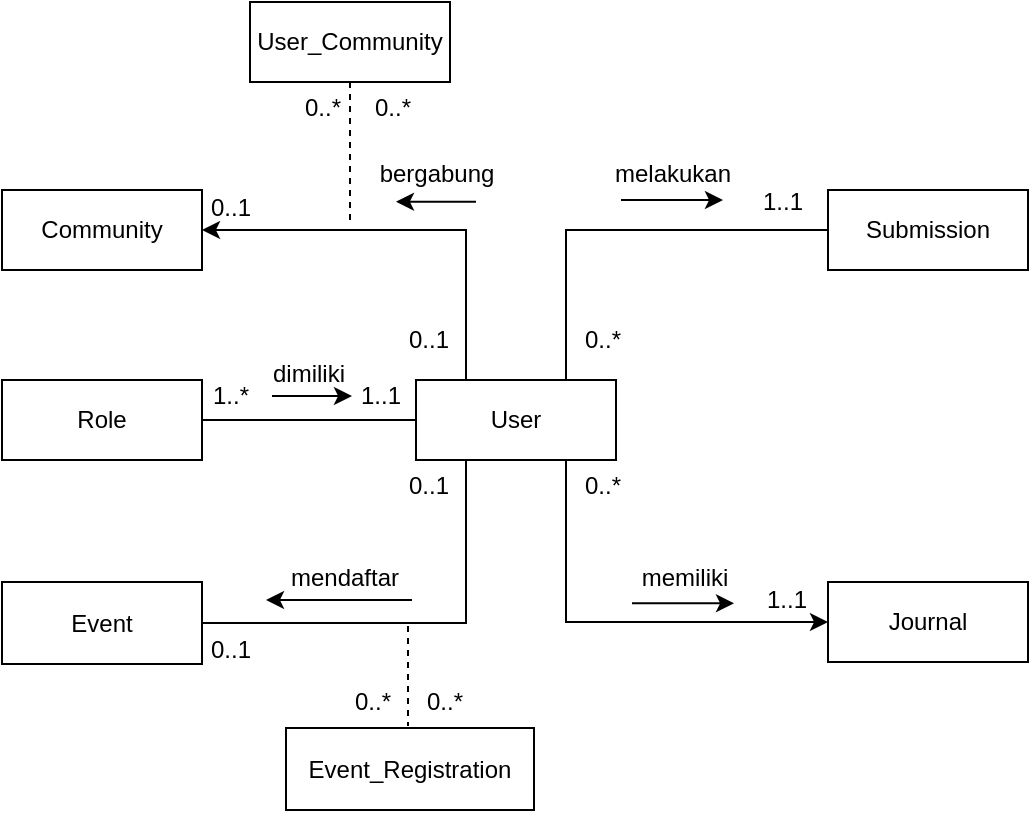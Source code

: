 <mxfile version="27.1.4" pages="2">
  <diagram name="ERD" id="U_U-M4yPsL4HtblC53kW">
    <mxGraphModel grid="0" page="1" gridSize="10" guides="1" tooltips="1" connect="1" arrows="1" fold="1" pageScale="1" pageWidth="850" pageHeight="1100" math="0" shadow="0">
      <root>
        <mxCell id="0" />
        <mxCell id="1" parent="0" />
        <mxCell id="QEQ_AHUJJofd93I_lwOT-4" style="edgeStyle=orthogonalEdgeStyle;rounded=0;orthogonalLoop=1;jettySize=auto;html=1;entryX=0;entryY=0.5;entryDx=0;entryDy=0;endArrow=none;startFill=0;" edge="1" parent="1" source="QEQ_AHUJJofd93I_lwOT-1" target="QEQ_AHUJJofd93I_lwOT-2">
          <mxGeometry relative="1" as="geometry" />
        </mxCell>
        <mxCell id="QEQ_AHUJJofd93I_lwOT-1" value="Role" style="whiteSpace=wrap;html=1;align=center;" vertex="1" parent="1">
          <mxGeometry x="212" y="295" width="100" height="40" as="geometry" />
        </mxCell>
        <mxCell id="QEQ_AHUJJofd93I_lwOT-45" style="edgeStyle=orthogonalEdgeStyle;rounded=0;orthogonalLoop=1;jettySize=auto;html=1;exitX=0.25;exitY=0;exitDx=0;exitDy=0;entryX=1;entryY=0.5;entryDx=0;entryDy=0;" edge="1" parent="1" source="QEQ_AHUJJofd93I_lwOT-2" target="QEQ_AHUJJofd93I_lwOT-18">
          <mxGeometry relative="1" as="geometry" />
        </mxCell>
        <mxCell id="c09DHohnl0DeGbtDG05o-1" style="edgeStyle=orthogonalEdgeStyle;rounded=0;orthogonalLoop=1;jettySize=auto;html=1;exitX=0.25;exitY=1;exitDx=0;exitDy=0;entryX=1;entryY=0.5;entryDx=0;entryDy=0;endArrow=none;startFill=0;" edge="1" parent="1" source="QEQ_AHUJJofd93I_lwOT-2" target="QEQ_AHUJJofd93I_lwOT-19">
          <mxGeometry relative="1" as="geometry" />
        </mxCell>
        <mxCell id="c09DHohnl0DeGbtDG05o-2" style="edgeStyle=orthogonalEdgeStyle;rounded=0;orthogonalLoop=1;jettySize=auto;html=1;exitX=0.75;exitY=0;exitDx=0;exitDy=0;entryX=0;entryY=0.5;entryDx=0;entryDy=0;endArrow=none;startFill=0;" edge="1" parent="1" source="QEQ_AHUJJofd93I_lwOT-2" target="QEQ_AHUJJofd93I_lwOT-16">
          <mxGeometry relative="1" as="geometry" />
        </mxCell>
        <mxCell id="c09DHohnl0DeGbtDG05o-3" style="edgeStyle=orthogonalEdgeStyle;rounded=0;orthogonalLoop=1;jettySize=auto;html=1;exitX=0.75;exitY=1;exitDx=0;exitDy=0;entryX=0;entryY=0.5;entryDx=0;entryDy=0;" edge="1" parent="1" source="QEQ_AHUJJofd93I_lwOT-2" target="QEQ_AHUJJofd93I_lwOT-15">
          <mxGeometry relative="1" as="geometry" />
        </mxCell>
        <mxCell id="QEQ_AHUJJofd93I_lwOT-2" value="User" style="whiteSpace=wrap;html=1;align=center;" vertex="1" parent="1">
          <mxGeometry x="419" y="295" width="100" height="40" as="geometry" />
        </mxCell>
        <mxCell id="QEQ_AHUJJofd93I_lwOT-6" value="" style="endArrow=classic;html=1;rounded=0;" edge="1" parent="1">
          <mxGeometry width="50" height="50" relative="1" as="geometry">
            <mxPoint x="347" y="303" as="sourcePoint" />
            <mxPoint x="387" y="303" as="targetPoint" />
          </mxGeometry>
        </mxCell>
        <mxCell id="QEQ_AHUJJofd93I_lwOT-8" value="1..*" style="text;html=1;align=center;verticalAlign=middle;resizable=0;points=[];autosize=1;strokeColor=none;fillColor=none;" vertex="1" parent="1">
          <mxGeometry x="308" y="290" width="36" height="26" as="geometry" />
        </mxCell>
        <mxCell id="QEQ_AHUJJofd93I_lwOT-9" value="dimiliki" style="text;html=1;align=center;verticalAlign=middle;resizable=0;points=[];autosize=1;strokeColor=none;fillColor=none;" vertex="1" parent="1">
          <mxGeometry x="337.5" y="279" width="54" height="26" as="geometry" />
        </mxCell>
        <mxCell id="QEQ_AHUJJofd93I_lwOT-15" value="Journal" style="whiteSpace=wrap;html=1;align=center;" vertex="1" parent="1">
          <mxGeometry x="625" y="396" width="100" height="40" as="geometry" />
        </mxCell>
        <mxCell id="QEQ_AHUJJofd93I_lwOT-16" value="Submission" style="whiteSpace=wrap;html=1;align=center;" vertex="1" parent="1">
          <mxGeometry x="625" y="200" width="100" height="40" as="geometry" />
        </mxCell>
        <mxCell id="QEQ_AHUJJofd93I_lwOT-17" value="User_Community" style="whiteSpace=wrap;html=1;align=center;" vertex="1" parent="1">
          <mxGeometry x="336" y="106" width="100" height="40" as="geometry" />
        </mxCell>
        <mxCell id="QEQ_AHUJJofd93I_lwOT-18" value="Community" style="whiteSpace=wrap;html=1;align=center;" vertex="1" parent="1">
          <mxGeometry x="212" y="200" width="100" height="40" as="geometry" />
        </mxCell>
        <mxCell id="QEQ_AHUJJofd93I_lwOT-19" value="Event" style="whiteSpace=wrap;html=1;align=center;" vertex="1" parent="1">
          <mxGeometry x="212" y="396" width="100" height="41" as="geometry" />
        </mxCell>
        <mxCell id="QEQ_AHUJJofd93I_lwOT-29" value="1..1" style="text;html=1;align=center;verticalAlign=middle;resizable=0;points=[];autosize=1;strokeColor=none;fillColor=none;" vertex="1" parent="1">
          <mxGeometry x="382" y="290" width="38" height="26" as="geometry" />
        </mxCell>
        <mxCell id="QEQ_AHUJJofd93I_lwOT-30" value="0..*" style="text;html=1;align=center;verticalAlign=middle;resizable=0;points=[];autosize=1;strokeColor=none;fillColor=none;" vertex="1" parent="1">
          <mxGeometry x="494" y="262" width="36" height="26" as="geometry" />
        </mxCell>
        <mxCell id="QEQ_AHUJJofd93I_lwOT-31" value="" style="endArrow=classic;html=1;rounded=0;" edge="1" parent="1">
          <mxGeometry width="50" height="50" relative="1" as="geometry">
            <mxPoint x="521.5" y="205" as="sourcePoint" />
            <mxPoint x="572.5" y="205" as="targetPoint" />
          </mxGeometry>
        </mxCell>
        <mxCell id="QEQ_AHUJJofd93I_lwOT-32" value="melakukan" style="text;html=1;align=center;verticalAlign=middle;resizable=0;points=[];autosize=1;strokeColor=none;fillColor=none;" vertex="1" parent="1">
          <mxGeometry x="509" y="179" width="76" height="26" as="geometry" />
        </mxCell>
        <mxCell id="QEQ_AHUJJofd93I_lwOT-33" value="1..1" style="text;html=1;align=center;verticalAlign=middle;resizable=0;points=[];autosize=1;strokeColor=none;fillColor=none;" vertex="1" parent="1">
          <mxGeometry x="583" y="193" width="38" height="26" as="geometry" />
        </mxCell>
        <mxCell id="QEQ_AHUJJofd93I_lwOT-34" value="0..*" style="text;html=1;align=center;verticalAlign=middle;resizable=0;points=[];autosize=1;strokeColor=none;fillColor=none;" vertex="1" parent="1">
          <mxGeometry x="494" y="335" width="36" height="26" as="geometry" />
        </mxCell>
        <mxCell id="QEQ_AHUJJofd93I_lwOT-35" value="" style="endArrow=classic;html=1;rounded=0;" edge="1" parent="1">
          <mxGeometry width="50" height="50" relative="1" as="geometry">
            <mxPoint x="527" y="406.67" as="sourcePoint" />
            <mxPoint x="578" y="406.67" as="targetPoint" />
          </mxGeometry>
        </mxCell>
        <mxCell id="QEQ_AHUJJofd93I_lwOT-36" value="memiliki" style="text;html=1;align=center;verticalAlign=middle;resizable=0;points=[];autosize=1;strokeColor=none;fillColor=none;" vertex="1" parent="1">
          <mxGeometry x="522" y="380.67" width="61" height="26" as="geometry" />
        </mxCell>
        <mxCell id="QEQ_AHUJJofd93I_lwOT-37" value="1..1" style="text;html=1;align=center;verticalAlign=middle;resizable=0;points=[];autosize=1;strokeColor=none;fillColor=none;" vertex="1" parent="1">
          <mxGeometry x="585" y="392" width="38" height="26" as="geometry" />
        </mxCell>
        <mxCell id="QEQ_AHUJJofd93I_lwOT-38" value="" style="endArrow=none;dashed=1;html=1;rounded=0;" edge="1" parent="1">
          <mxGeometry width="50" height="50" relative="1" as="geometry">
            <mxPoint x="415" y="418" as="sourcePoint" />
            <mxPoint x="415" y="468" as="targetPoint" />
          </mxGeometry>
        </mxCell>
        <mxCell id="QEQ_AHUJJofd93I_lwOT-39" value="Event_Registration" style="whiteSpace=wrap;html=1;align=center;" vertex="1" parent="1">
          <mxGeometry x="354" y="469" width="124" height="41" as="geometry" />
        </mxCell>
        <mxCell id="QEQ_AHUJJofd93I_lwOT-40" value="0..1" style="text;html=1;align=center;verticalAlign=middle;resizable=0;points=[];autosize=1;strokeColor=none;fillColor=none;" vertex="1" parent="1">
          <mxGeometry x="406" y="335" width="38" height="26" as="geometry" />
        </mxCell>
        <mxCell id="QEQ_AHUJJofd93I_lwOT-41" value="0..1" style="text;html=1;align=center;verticalAlign=middle;resizable=0;points=[];autosize=1;strokeColor=none;fillColor=none;" vertex="1" parent="1">
          <mxGeometry x="307" y="417" width="38" height="26" as="geometry" />
        </mxCell>
        <mxCell id="QEQ_AHUJJofd93I_lwOT-43" value="" style="endArrow=classic;html=1;rounded=0;" edge="1" parent="1">
          <mxGeometry width="50" height="50" relative="1" as="geometry">
            <mxPoint x="417" y="405" as="sourcePoint" />
            <mxPoint x="344" y="405" as="targetPoint" />
          </mxGeometry>
        </mxCell>
        <mxCell id="QEQ_AHUJJofd93I_lwOT-44" value="mendaftar" style="text;html=1;align=center;verticalAlign=middle;resizable=0;points=[];autosize=1;strokeColor=none;fillColor=none;" vertex="1" parent="1">
          <mxGeometry x="347" y="381" width="72" height="26" as="geometry" />
        </mxCell>
        <mxCell id="QEQ_AHUJJofd93I_lwOT-46" value="" style="endArrow=none;dashed=1;html=1;rounded=0;entryX=0.5;entryY=1;entryDx=0;entryDy=0;" edge="1" parent="1" target="QEQ_AHUJJofd93I_lwOT-17">
          <mxGeometry width="50" height="50" relative="1" as="geometry">
            <mxPoint x="386" y="215" as="sourcePoint" />
            <mxPoint x="450" y="359" as="targetPoint" />
          </mxGeometry>
        </mxCell>
        <mxCell id="QEQ_AHUJJofd93I_lwOT-47" value="" style="endArrow=classic;html=1;rounded=0;" edge="1" parent="1">
          <mxGeometry width="50" height="50" relative="1" as="geometry">
            <mxPoint x="449" y="205.83" as="sourcePoint" />
            <mxPoint x="409" y="205.83" as="targetPoint" />
          </mxGeometry>
        </mxCell>
        <mxCell id="QEQ_AHUJJofd93I_lwOT-48" value="bergabung" style="text;html=1;align=center;verticalAlign=middle;resizable=0;points=[];autosize=1;strokeColor=none;fillColor=none;" vertex="1" parent="1">
          <mxGeometry x="391.5" y="179" width="75" height="26" as="geometry" />
        </mxCell>
        <mxCell id="QEQ_AHUJJofd93I_lwOT-49" value="0..1" style="text;html=1;align=center;verticalAlign=middle;resizable=0;points=[];autosize=1;strokeColor=none;fillColor=none;" vertex="1" parent="1">
          <mxGeometry x="406" y="262" width="38" height="26" as="geometry" />
        </mxCell>
        <mxCell id="QEQ_AHUJJofd93I_lwOT-50" value="0..1" style="text;html=1;align=center;verticalAlign=middle;resizable=0;points=[];autosize=1;strokeColor=none;fillColor=none;" vertex="1" parent="1">
          <mxGeometry x="307" y="196" width="38" height="26" as="geometry" />
        </mxCell>
        <mxCell id="QEQ_AHUJJofd93I_lwOT-51" value="0..*" style="text;html=1;align=center;verticalAlign=middle;resizable=0;points=[];autosize=1;strokeColor=none;fillColor=none;" vertex="1" parent="1">
          <mxGeometry x="354" y="146" width="36" height="26" as="geometry" />
        </mxCell>
        <mxCell id="QEQ_AHUJJofd93I_lwOT-53" value="0..*" style="text;html=1;align=center;verticalAlign=middle;resizable=0;points=[];autosize=1;strokeColor=none;fillColor=none;" vertex="1" parent="1">
          <mxGeometry x="415" y="443" width="36" height="26" as="geometry" />
        </mxCell>
        <mxCell id="QEQ_AHUJJofd93I_lwOT-54" value="0..*" style="text;html=1;align=center;verticalAlign=middle;resizable=0;points=[];autosize=1;strokeColor=none;fillColor=none;" vertex="1" parent="1">
          <mxGeometry x="379" y="443" width="36" height="26" as="geometry" />
        </mxCell>
        <mxCell id="QEQ_AHUJJofd93I_lwOT-55" value="0..*" style="text;html=1;align=center;verticalAlign=middle;resizable=0;points=[];autosize=1;strokeColor=none;fillColor=none;" vertex="1" parent="1">
          <mxGeometry x="389" y="146" width="36" height="26" as="geometry" />
        </mxCell>
      </root>
    </mxGraphModel>
  </diagram>
  <diagram id="zmgHDuDnznwtf5JOt6go" name="TRD">
    <mxGraphModel grid="1" page="1" gridSize="10" guides="1" tooltips="1" connect="1" arrows="1" fold="1" pageScale="1" pageWidth="850" pageHeight="1100" math="0" shadow="0">
      <root>
        <mxCell id="0" />
        <mxCell id="1" parent="0" />
        <mxCell id="I3ZVV5bVOUZ-J6dm0r1i-1" value="Users" style="shape=table;startSize=30;container=1;collapsible=0;childLayout=tableLayout;fontSize=14;fontStyle=1" vertex="1" parent="1">
          <mxGeometry x="450" y="290" width="310" height="310" as="geometry" />
        </mxCell>
        <mxCell id="I3ZVV5bVOUZ-J6dm0r1i-2" value="" style="shape=tableRow;horizontal=0;startSize=0;swimlaneHead=0;swimlaneBody=0;strokeColor=inherit;top=0;left=0;bottom=0;right=0;collapsible=0;dropTarget=0;fillColor=none;points=[[0,0.5],[1,0.5]];portConstraint=eastwest;" vertex="1" parent="I3ZVV5bVOUZ-J6dm0r1i-1">
          <mxGeometry y="30" width="310" height="40" as="geometry" />
        </mxCell>
        <mxCell id="I3ZVV5bVOUZ-J6dm0r1i-3" value="(PK)" style="shape=partialRectangle;html=1;whiteSpace=wrap;connectable=0;strokeColor=inherit;overflow=hidden;fillColor=none;top=0;left=0;bottom=0;right=0;pointerEvents=1;" vertex="1" parent="I3ZVV5bVOUZ-J6dm0r1i-2">
          <mxGeometry width="27" height="40" as="geometry">
            <mxRectangle width="27" height="40" as="alternateBounds" />
          </mxGeometry>
        </mxCell>
        <mxCell id="I3ZVV5bVOUZ-J6dm0r1i-4" value="userId" style="shape=partialRectangle;html=1;whiteSpace=wrap;connectable=0;strokeColor=inherit;overflow=hidden;fillColor=none;top=0;left=0;bottom=0;right=0;pointerEvents=1;" vertex="1" parent="I3ZVV5bVOUZ-J6dm0r1i-2">
          <mxGeometry x="27" width="93" height="40" as="geometry">
            <mxRectangle width="93" height="40" as="alternateBounds" />
          </mxGeometry>
        </mxCell>
        <mxCell id="I3ZVV5bVOUZ-J6dm0r1i-5" value="bigint" style="shape=partialRectangle;html=1;whiteSpace=wrap;connectable=0;strokeColor=inherit;overflow=hidden;fillColor=none;top=0;left=0;bottom=0;right=0;pointerEvents=1;" vertex="1" parent="I3ZVV5bVOUZ-J6dm0r1i-2">
          <mxGeometry x="120" width="190" height="40" as="geometry">
            <mxRectangle width="190" height="40" as="alternateBounds" />
          </mxGeometry>
        </mxCell>
        <mxCell id="I3ZVV5bVOUZ-J6dm0r1i-6" value="" style="shape=tableRow;horizontal=0;startSize=0;swimlaneHead=0;swimlaneBody=0;strokeColor=inherit;top=0;left=0;bottom=0;right=0;collapsible=0;dropTarget=0;fillColor=none;points=[[0,0.5],[1,0.5]];portConstraint=eastwest;" vertex="1" parent="I3ZVV5bVOUZ-J6dm0r1i-1">
          <mxGeometry y="70" width="310" height="20" as="geometry" />
        </mxCell>
        <mxCell id="I3ZVV5bVOUZ-J6dm0r1i-7" value="" style="shape=partialRectangle;html=1;whiteSpace=wrap;connectable=0;strokeColor=inherit;overflow=hidden;fillColor=none;top=0;left=0;bottom=0;right=0;pointerEvents=1;" vertex="1" parent="I3ZVV5bVOUZ-J6dm0r1i-6">
          <mxGeometry width="27" height="20" as="geometry">
            <mxRectangle width="27" height="20" as="alternateBounds" />
          </mxGeometry>
        </mxCell>
        <mxCell id="I3ZVV5bVOUZ-J6dm0r1i-8" value="name" style="shape=partialRectangle;html=1;whiteSpace=wrap;connectable=0;strokeColor=inherit;overflow=hidden;fillColor=none;top=0;left=0;bottom=0;right=0;pointerEvents=1;" vertex="1" parent="I3ZVV5bVOUZ-J6dm0r1i-6">
          <mxGeometry x="27" width="93" height="20" as="geometry">
            <mxRectangle width="93" height="20" as="alternateBounds" />
          </mxGeometry>
        </mxCell>
        <mxCell id="I3ZVV5bVOUZ-J6dm0r1i-9" value="varchar(100)" style="shape=partialRectangle;html=1;whiteSpace=wrap;connectable=0;strokeColor=inherit;overflow=hidden;fillColor=none;top=0;left=0;bottom=0;right=0;pointerEvents=1;" vertex="1" parent="I3ZVV5bVOUZ-J6dm0r1i-6">
          <mxGeometry x="120" width="190" height="20" as="geometry">
            <mxRectangle width="190" height="20" as="alternateBounds" />
          </mxGeometry>
        </mxCell>
        <mxCell id="I3ZVV5bVOUZ-J6dm0r1i-10" value="" style="shape=tableRow;horizontal=0;startSize=0;swimlaneHead=0;swimlaneBody=0;strokeColor=inherit;top=0;left=0;bottom=0;right=0;collapsible=0;dropTarget=0;fillColor=none;points=[[0,0.5],[1,0.5]];portConstraint=eastwest;" vertex="1" parent="I3ZVV5bVOUZ-J6dm0r1i-1">
          <mxGeometry y="90" width="310" height="20" as="geometry" />
        </mxCell>
        <mxCell id="I3ZVV5bVOUZ-J6dm0r1i-11" style="shape=partialRectangle;html=1;whiteSpace=wrap;connectable=0;strokeColor=inherit;overflow=hidden;fillColor=none;top=0;left=0;bottom=0;right=0;pointerEvents=1;" vertex="1" parent="I3ZVV5bVOUZ-J6dm0r1i-10">
          <mxGeometry width="27" height="20" as="geometry">
            <mxRectangle width="27" height="20" as="alternateBounds" />
          </mxGeometry>
        </mxCell>
        <mxCell id="I3ZVV5bVOUZ-J6dm0r1i-12" value="nim" style="shape=partialRectangle;html=1;whiteSpace=wrap;connectable=0;strokeColor=inherit;overflow=hidden;fillColor=none;top=0;left=0;bottom=0;right=0;pointerEvents=1;" vertex="1" parent="I3ZVV5bVOUZ-J6dm0r1i-10">
          <mxGeometry x="27" width="93" height="20" as="geometry">
            <mxRectangle width="93" height="20" as="alternateBounds" />
          </mxGeometry>
        </mxCell>
        <mxCell id="I3ZVV5bVOUZ-J6dm0r1i-13" value="varchar(11)" style="shape=partialRectangle;html=1;whiteSpace=wrap;connectable=0;strokeColor=inherit;overflow=hidden;fillColor=none;top=0;left=0;bottom=0;right=0;pointerEvents=1;" vertex="1" parent="I3ZVV5bVOUZ-J6dm0r1i-10">
          <mxGeometry x="120" width="190" height="20" as="geometry">
            <mxRectangle width="190" height="20" as="alternateBounds" />
          </mxGeometry>
        </mxCell>
        <mxCell id="I3ZVV5bVOUZ-J6dm0r1i-14" value="" style="shape=tableRow;horizontal=0;startSize=0;swimlaneHead=0;swimlaneBody=0;strokeColor=inherit;top=0;left=0;bottom=0;right=0;collapsible=0;dropTarget=0;fillColor=none;points=[[0,0.5],[1,0.5]];portConstraint=eastwest;" vertex="1" parent="I3ZVV5bVOUZ-J6dm0r1i-1">
          <mxGeometry y="110" width="310" height="20" as="geometry" />
        </mxCell>
        <mxCell id="I3ZVV5bVOUZ-J6dm0r1i-15" value="" style="shape=partialRectangle;html=1;whiteSpace=wrap;connectable=0;strokeColor=inherit;overflow=hidden;fillColor=none;top=0;left=0;bottom=0;right=0;pointerEvents=1;" vertex="1" parent="I3ZVV5bVOUZ-J6dm0r1i-14">
          <mxGeometry width="27" height="20" as="geometry">
            <mxRectangle width="27" height="20" as="alternateBounds" />
          </mxGeometry>
        </mxCell>
        <mxCell id="I3ZVV5bVOUZ-J6dm0r1i-16" value="password" style="shape=partialRectangle;html=1;whiteSpace=wrap;connectable=0;strokeColor=inherit;overflow=hidden;fillColor=none;top=0;left=0;bottom=0;right=0;pointerEvents=1;" vertex="1" parent="I3ZVV5bVOUZ-J6dm0r1i-14">
          <mxGeometry x="27" width="93" height="20" as="geometry">
            <mxRectangle width="93" height="20" as="alternateBounds" />
          </mxGeometry>
        </mxCell>
        <mxCell id="I3ZVV5bVOUZ-J6dm0r1i-17" value="varchar(255)" style="shape=partialRectangle;html=1;whiteSpace=wrap;connectable=0;strokeColor=inherit;overflow=hidden;fillColor=none;top=0;left=0;bottom=0;right=0;pointerEvents=1;" vertex="1" parent="I3ZVV5bVOUZ-J6dm0r1i-14">
          <mxGeometry x="120" width="190" height="20" as="geometry">
            <mxRectangle width="190" height="20" as="alternateBounds" />
          </mxGeometry>
        </mxCell>
        <mxCell id="I3ZVV5bVOUZ-J6dm0r1i-18" value="" style="shape=tableRow;horizontal=0;startSize=0;swimlaneHead=0;swimlaneBody=0;strokeColor=inherit;top=0;left=0;bottom=0;right=0;collapsible=0;dropTarget=0;fillColor=none;points=[[0,0.5],[1,0.5]];portConstraint=eastwest;" vertex="1" parent="I3ZVV5bVOUZ-J6dm0r1i-1">
          <mxGeometry y="130" width="310" height="20" as="geometry" />
        </mxCell>
        <mxCell id="I3ZVV5bVOUZ-J6dm0r1i-19" value="" style="shape=partialRectangle;html=1;whiteSpace=wrap;connectable=0;strokeColor=inherit;overflow=hidden;fillColor=none;top=0;left=0;bottom=0;right=0;pointerEvents=1;" vertex="1" parent="I3ZVV5bVOUZ-J6dm0r1i-18">
          <mxGeometry width="27" height="20" as="geometry">
            <mxRectangle width="27" height="20" as="alternateBounds" />
          </mxGeometry>
        </mxCell>
        <mxCell id="I3ZVV5bVOUZ-J6dm0r1i-20" value="email" style="shape=partialRectangle;html=1;whiteSpace=wrap;connectable=0;strokeColor=inherit;overflow=hidden;fillColor=none;top=0;left=0;bottom=0;right=0;pointerEvents=1;" vertex="1" parent="I3ZVV5bVOUZ-J6dm0r1i-18">
          <mxGeometry x="27" width="93" height="20" as="geometry">
            <mxRectangle width="93" height="20" as="alternateBounds" />
          </mxGeometry>
        </mxCell>
        <mxCell id="I3ZVV5bVOUZ-J6dm0r1i-21" value="varchar(100)" style="shape=partialRectangle;html=1;whiteSpace=wrap;connectable=0;strokeColor=inherit;overflow=hidden;fillColor=none;top=0;left=0;bottom=0;right=0;pointerEvents=1;" vertex="1" parent="I3ZVV5bVOUZ-J6dm0r1i-18">
          <mxGeometry x="120" width="190" height="20" as="geometry">
            <mxRectangle width="190" height="20" as="alternateBounds" />
          </mxGeometry>
        </mxCell>
        <mxCell id="I3ZVV5bVOUZ-J6dm0r1i-22" value="" style="shape=tableRow;horizontal=0;startSize=0;swimlaneHead=0;swimlaneBody=0;strokeColor=inherit;top=0;left=0;bottom=0;right=0;collapsible=0;dropTarget=0;fillColor=none;points=[[0,0.5],[1,0.5]];portConstraint=eastwest;" vertex="1" parent="I3ZVV5bVOUZ-J6dm0r1i-1">
          <mxGeometry y="150" width="310" height="20" as="geometry" />
        </mxCell>
        <mxCell id="I3ZVV5bVOUZ-J6dm0r1i-23" style="shape=partialRectangle;html=1;whiteSpace=wrap;connectable=0;strokeColor=inherit;overflow=hidden;fillColor=none;top=0;left=0;bottom=0;right=0;pointerEvents=1;" vertex="1" parent="I3ZVV5bVOUZ-J6dm0r1i-22">
          <mxGeometry width="27" height="20" as="geometry">
            <mxRectangle width="27" height="20" as="alternateBounds" />
          </mxGeometry>
        </mxCell>
        <mxCell id="I3ZVV5bVOUZ-J6dm0r1i-24" value="birthDate" style="shape=partialRectangle;html=1;whiteSpace=wrap;connectable=0;strokeColor=inherit;overflow=hidden;fillColor=none;top=0;left=0;bottom=0;right=0;pointerEvents=1;" vertex="1" parent="I3ZVV5bVOUZ-J6dm0r1i-22">
          <mxGeometry x="27" width="93" height="20" as="geometry">
            <mxRectangle width="93" height="20" as="alternateBounds" />
          </mxGeometry>
        </mxCell>
        <mxCell id="I3ZVV5bVOUZ-J6dm0r1i-25" value="date" style="shape=partialRectangle;html=1;whiteSpace=wrap;connectable=0;strokeColor=inherit;overflow=hidden;fillColor=none;top=0;left=0;bottom=0;right=0;pointerEvents=1;" vertex="1" parent="I3ZVV5bVOUZ-J6dm0r1i-22">
          <mxGeometry x="120" width="190" height="20" as="geometry">
            <mxRectangle width="190" height="20" as="alternateBounds" />
          </mxGeometry>
        </mxCell>
        <mxCell id="I3ZVV5bVOUZ-J6dm0r1i-26" value="" style="shape=tableRow;horizontal=0;startSize=0;swimlaneHead=0;swimlaneBody=0;strokeColor=inherit;top=0;left=0;bottom=0;right=0;collapsible=0;dropTarget=0;fillColor=none;points=[[0,0.5],[1,0.5]];portConstraint=eastwest;" vertex="1" parent="I3ZVV5bVOUZ-J6dm0r1i-1">
          <mxGeometry y="170" width="310" height="20" as="geometry" />
        </mxCell>
        <mxCell id="I3ZVV5bVOUZ-J6dm0r1i-27" style="shape=partialRectangle;html=1;whiteSpace=wrap;connectable=0;strokeColor=inherit;overflow=hidden;fillColor=none;top=0;left=0;bottom=0;right=0;pointerEvents=1;" vertex="1" parent="I3ZVV5bVOUZ-J6dm0r1i-26">
          <mxGeometry width="27" height="20" as="geometry">
            <mxRectangle width="27" height="20" as="alternateBounds" />
          </mxGeometry>
        </mxCell>
        <mxCell id="I3ZVV5bVOUZ-J6dm0r1i-28" value="gender" style="shape=partialRectangle;html=1;whiteSpace=wrap;connectable=0;strokeColor=inherit;overflow=hidden;fillColor=none;top=0;left=0;bottom=0;right=0;pointerEvents=1;" vertex="1" parent="I3ZVV5bVOUZ-J6dm0r1i-26">
          <mxGeometry x="27" width="93" height="20" as="geometry">
            <mxRectangle width="93" height="20" as="alternateBounds" />
          </mxGeometry>
        </mxCell>
        <mxCell id="I3ZVV5bVOUZ-J6dm0r1i-29" value="enum(&#39;laki-laki&#39;,&quot;perempuan&#39;)" style="shape=partialRectangle;html=1;whiteSpace=wrap;connectable=0;strokeColor=inherit;overflow=hidden;fillColor=none;top=0;left=0;bottom=0;right=0;pointerEvents=1;" vertex="1" parent="I3ZVV5bVOUZ-J6dm0r1i-26">
          <mxGeometry x="120" width="190" height="20" as="geometry">
            <mxRectangle width="190" height="20" as="alternateBounds" />
          </mxGeometry>
        </mxCell>
        <mxCell id="I3ZVV5bVOUZ-J6dm0r1i-30" style="shape=tableRow;horizontal=0;startSize=0;swimlaneHead=0;swimlaneBody=0;strokeColor=inherit;top=0;left=0;bottom=0;right=0;collapsible=0;dropTarget=0;fillColor=none;points=[[0,0.5],[1,0.5]];portConstraint=eastwest;" vertex="1" parent="I3ZVV5bVOUZ-J6dm0r1i-1">
          <mxGeometry y="190" width="310" height="20" as="geometry" />
        </mxCell>
        <mxCell id="I3ZVV5bVOUZ-J6dm0r1i-31" style="shape=partialRectangle;html=1;whiteSpace=wrap;connectable=0;strokeColor=inherit;overflow=hidden;fillColor=none;top=0;left=0;bottom=0;right=0;pointerEvents=1;" vertex="1" parent="I3ZVV5bVOUZ-J6dm0r1i-30">
          <mxGeometry width="27" height="20" as="geometry">
            <mxRectangle width="27" height="20" as="alternateBounds" />
          </mxGeometry>
        </mxCell>
        <mxCell id="I3ZVV5bVOUZ-J6dm0r1i-32" value="phone" style="shape=partialRectangle;html=1;whiteSpace=wrap;connectable=0;strokeColor=inherit;overflow=hidden;fillColor=none;top=0;left=0;bottom=0;right=0;pointerEvents=1;" vertex="1" parent="I3ZVV5bVOUZ-J6dm0r1i-30">
          <mxGeometry x="27" width="93" height="20" as="geometry">
            <mxRectangle width="93" height="20" as="alternateBounds" />
          </mxGeometry>
        </mxCell>
        <mxCell id="I3ZVV5bVOUZ-J6dm0r1i-33" value="varchar(20)" style="shape=partialRectangle;html=1;whiteSpace=wrap;connectable=0;strokeColor=inherit;overflow=hidden;fillColor=none;top=0;left=0;bottom=0;right=0;pointerEvents=1;" vertex="1" parent="I3ZVV5bVOUZ-J6dm0r1i-30">
          <mxGeometry x="120" width="190" height="20" as="geometry">
            <mxRectangle width="190" height="20" as="alternateBounds" />
          </mxGeometry>
        </mxCell>
        <mxCell id="I3ZVV5bVOUZ-J6dm0r1i-34" style="shape=tableRow;horizontal=0;startSize=0;swimlaneHead=0;swimlaneBody=0;strokeColor=inherit;top=0;left=0;bottom=0;right=0;collapsible=0;dropTarget=0;fillColor=none;points=[[0,0.5],[1,0.5]];portConstraint=eastwest;" vertex="1" parent="I3ZVV5bVOUZ-J6dm0r1i-1">
          <mxGeometry y="210" width="310" height="20" as="geometry" />
        </mxCell>
        <mxCell id="I3ZVV5bVOUZ-J6dm0r1i-35" style="shape=partialRectangle;html=1;whiteSpace=wrap;connectable=0;strokeColor=inherit;overflow=hidden;fillColor=none;top=0;left=0;bottom=0;right=0;pointerEvents=1;" vertex="1" parent="I3ZVV5bVOUZ-J6dm0r1i-34">
          <mxGeometry width="27" height="20" as="geometry">
            <mxRectangle width="27" height="20" as="alternateBounds" />
          </mxGeometry>
        </mxCell>
        <mxCell id="I3ZVV5bVOUZ-J6dm0r1i-36" value="province" style="shape=partialRectangle;html=1;whiteSpace=wrap;connectable=0;strokeColor=inherit;overflow=hidden;fillColor=none;top=0;left=0;bottom=0;right=0;pointerEvents=1;" vertex="1" parent="I3ZVV5bVOUZ-J6dm0r1i-34">
          <mxGeometry x="27" width="93" height="20" as="geometry">
            <mxRectangle width="93" height="20" as="alternateBounds" />
          </mxGeometry>
        </mxCell>
        <mxCell id="I3ZVV5bVOUZ-J6dm0r1i-37" value="varchar(100)" style="shape=partialRectangle;html=1;whiteSpace=wrap;connectable=0;strokeColor=inherit;overflow=hidden;fillColor=none;top=0;left=0;bottom=0;right=0;pointerEvents=1;" vertex="1" parent="I3ZVV5bVOUZ-J6dm0r1i-34">
          <mxGeometry x="120" width="190" height="20" as="geometry">
            <mxRectangle width="190" height="20" as="alternateBounds" />
          </mxGeometry>
        </mxCell>
        <mxCell id="I3ZVV5bVOUZ-J6dm0r1i-38" style="shape=tableRow;horizontal=0;startSize=0;swimlaneHead=0;swimlaneBody=0;strokeColor=inherit;top=0;left=0;bottom=0;right=0;collapsible=0;dropTarget=0;fillColor=none;points=[[0,0.5],[1,0.5]];portConstraint=eastwest;" vertex="1" parent="I3ZVV5bVOUZ-J6dm0r1i-1">
          <mxGeometry y="230" width="310" height="20" as="geometry" />
        </mxCell>
        <mxCell id="I3ZVV5bVOUZ-J6dm0r1i-39" style="shape=partialRectangle;html=1;whiteSpace=wrap;connectable=0;strokeColor=inherit;overflow=hidden;fillColor=none;top=0;left=0;bottom=0;right=0;pointerEvents=1;" vertex="1" parent="I3ZVV5bVOUZ-J6dm0r1i-38">
          <mxGeometry width="27" height="20" as="geometry">
            <mxRectangle width="27" height="20" as="alternateBounds" />
          </mxGeometry>
        </mxCell>
        <mxCell id="I3ZVV5bVOUZ-J6dm0r1i-40" value="city" style="shape=partialRectangle;html=1;whiteSpace=wrap;connectable=0;strokeColor=inherit;overflow=hidden;fillColor=none;top=0;left=0;bottom=0;right=0;pointerEvents=1;" vertex="1" parent="I3ZVV5bVOUZ-J6dm0r1i-38">
          <mxGeometry x="27" width="93" height="20" as="geometry">
            <mxRectangle width="93" height="20" as="alternateBounds" />
          </mxGeometry>
        </mxCell>
        <mxCell id="I3ZVV5bVOUZ-J6dm0r1i-41" value="varchar(100)" style="shape=partialRectangle;html=1;whiteSpace=wrap;connectable=0;strokeColor=inherit;overflow=hidden;fillColor=none;top=0;left=0;bottom=0;right=0;pointerEvents=1;" vertex="1" parent="I3ZVV5bVOUZ-J6dm0r1i-38">
          <mxGeometry x="120" width="190" height="20" as="geometry">
            <mxRectangle width="190" height="20" as="alternateBounds" />
          </mxGeometry>
        </mxCell>
        <mxCell id="I3ZVV5bVOUZ-J6dm0r1i-141" style="shape=tableRow;horizontal=0;startSize=0;swimlaneHead=0;swimlaneBody=0;strokeColor=inherit;top=0;left=0;bottom=0;right=0;collapsible=0;dropTarget=0;fillColor=none;points=[[0,0.5],[1,0.5]];portConstraint=eastwest;" vertex="1" parent="I3ZVV5bVOUZ-J6dm0r1i-1">
          <mxGeometry y="250" width="310" height="20" as="geometry" />
        </mxCell>
        <mxCell id="I3ZVV5bVOUZ-J6dm0r1i-142" style="shape=partialRectangle;html=1;whiteSpace=wrap;connectable=0;strokeColor=inherit;overflow=hidden;fillColor=none;top=0;left=0;bottom=0;right=0;pointerEvents=1;" vertex="1" parent="I3ZVV5bVOUZ-J6dm0r1i-141">
          <mxGeometry width="27" height="20" as="geometry">
            <mxRectangle width="27" height="20" as="alternateBounds" />
          </mxGeometry>
        </mxCell>
        <mxCell id="I3ZVV5bVOUZ-J6dm0r1i-143" value="registeredAt" style="shape=partialRectangle;html=1;whiteSpace=wrap;connectable=0;strokeColor=inherit;overflow=hidden;fillColor=none;top=0;left=0;bottom=0;right=0;pointerEvents=1;" vertex="1" parent="I3ZVV5bVOUZ-J6dm0r1i-141">
          <mxGeometry x="27" width="93" height="20" as="geometry">
            <mxRectangle width="93" height="20" as="alternateBounds" />
          </mxGeometry>
        </mxCell>
        <mxCell id="I3ZVV5bVOUZ-J6dm0r1i-144" value="timestamp" style="shape=partialRectangle;html=1;whiteSpace=wrap;connectable=0;strokeColor=inherit;overflow=hidden;fillColor=none;top=0;left=0;bottom=0;right=0;pointerEvents=1;" vertex="1" parent="I3ZVV5bVOUZ-J6dm0r1i-141">
          <mxGeometry x="120" width="190" height="20" as="geometry">
            <mxRectangle width="190" height="20" as="alternateBounds" />
          </mxGeometry>
        </mxCell>
        <mxCell id="I3ZVV5bVOUZ-J6dm0r1i-137" style="shape=tableRow;horizontal=0;startSize=0;swimlaneHead=0;swimlaneBody=0;strokeColor=inherit;top=0;left=0;bottom=0;right=0;collapsible=0;dropTarget=0;fillColor=none;points=[[0,0.5],[1,0.5]];portConstraint=eastwest;" vertex="1" parent="I3ZVV5bVOUZ-J6dm0r1i-1">
          <mxGeometry y="270" width="310" height="20" as="geometry" />
        </mxCell>
        <mxCell id="I3ZVV5bVOUZ-J6dm0r1i-138" style="shape=partialRectangle;html=1;whiteSpace=wrap;connectable=0;strokeColor=inherit;overflow=hidden;fillColor=none;top=0;left=0;bottom=0;right=0;pointerEvents=1;" vertex="1" parent="I3ZVV5bVOUZ-J6dm0r1i-137">
          <mxGeometry width="27" height="20" as="geometry">
            <mxRectangle width="27" height="20" as="alternateBounds" />
          </mxGeometry>
        </mxCell>
        <mxCell id="I3ZVV5bVOUZ-J6dm0r1i-139" value="updatedAt" style="shape=partialRectangle;html=1;whiteSpace=wrap;connectable=0;strokeColor=inherit;overflow=hidden;fillColor=none;top=0;left=0;bottom=0;right=0;pointerEvents=1;" vertex="1" parent="I3ZVV5bVOUZ-J6dm0r1i-137">
          <mxGeometry x="27" width="93" height="20" as="geometry">
            <mxRectangle width="93" height="20" as="alternateBounds" />
          </mxGeometry>
        </mxCell>
        <mxCell id="I3ZVV5bVOUZ-J6dm0r1i-140" value="timestamp" style="shape=partialRectangle;html=1;whiteSpace=wrap;connectable=0;strokeColor=inherit;overflow=hidden;fillColor=none;top=0;left=0;bottom=0;right=0;pointerEvents=1;" vertex="1" parent="I3ZVV5bVOUZ-J6dm0r1i-137">
          <mxGeometry x="120" width="190" height="20" as="geometry">
            <mxRectangle width="190" height="20" as="alternateBounds" />
          </mxGeometry>
        </mxCell>
        <mxCell id="I3ZVV5bVOUZ-J6dm0r1i-42" style="shape=tableRow;horizontal=0;startSize=0;swimlaneHead=0;swimlaneBody=0;strokeColor=inherit;top=0;left=0;bottom=0;right=0;collapsible=0;dropTarget=0;fillColor=none;points=[[0,0.5],[1,0.5]];portConstraint=eastwest;" vertex="1" parent="I3ZVV5bVOUZ-J6dm0r1i-1">
          <mxGeometry y="290" width="310" height="20" as="geometry" />
        </mxCell>
        <mxCell id="I3ZVV5bVOUZ-J6dm0r1i-43" value="(FK)" style="shape=partialRectangle;html=1;whiteSpace=wrap;connectable=0;strokeColor=inherit;overflow=hidden;fillColor=none;top=0;left=0;bottom=0;right=0;pointerEvents=1;" vertex="1" parent="I3ZVV5bVOUZ-J6dm0r1i-42">
          <mxGeometry width="27" height="20" as="geometry">
            <mxRectangle width="27" height="20" as="alternateBounds" />
          </mxGeometry>
        </mxCell>
        <mxCell id="I3ZVV5bVOUZ-J6dm0r1i-44" value="roleId" style="shape=partialRectangle;html=1;whiteSpace=wrap;connectable=0;strokeColor=inherit;overflow=hidden;fillColor=none;top=0;left=0;bottom=0;right=0;pointerEvents=1;" vertex="1" parent="I3ZVV5bVOUZ-J6dm0r1i-42">
          <mxGeometry x="27" width="93" height="20" as="geometry">
            <mxRectangle width="93" height="20" as="alternateBounds" />
          </mxGeometry>
        </mxCell>
        <mxCell id="I3ZVV5bVOUZ-J6dm0r1i-45" value="bigint" style="shape=partialRectangle;html=1;whiteSpace=wrap;connectable=0;strokeColor=inherit;overflow=hidden;fillColor=none;top=0;left=0;bottom=0;right=0;pointerEvents=1;" vertex="1" parent="I3ZVV5bVOUZ-J6dm0r1i-42">
          <mxGeometry x="120" width="190" height="20" as="geometry">
            <mxRectangle width="190" height="20" as="alternateBounds" />
          </mxGeometry>
        </mxCell>
        <mxCell id="I3ZVV5bVOUZ-J6dm0r1i-46" value="Roles" style="shape=table;startSize=30;container=1;collapsible=0;childLayout=tableLayout;fontSize=14;fontStyle=1" vertex="1" parent="1">
          <mxGeometry x="925" y="550" width="220" height="90" as="geometry" />
        </mxCell>
        <mxCell id="I3ZVV5bVOUZ-J6dm0r1i-47" value="" style="shape=tableRow;horizontal=0;startSize=0;swimlaneHead=0;swimlaneBody=0;strokeColor=inherit;top=0;left=0;bottom=0;right=0;collapsible=0;dropTarget=0;fillColor=none;points=[[0,0.5],[1,0.5]];portConstraint=eastwest;" vertex="1" parent="I3ZVV5bVOUZ-J6dm0r1i-46">
          <mxGeometry y="30" width="220" height="20" as="geometry" />
        </mxCell>
        <mxCell id="I3ZVV5bVOUZ-J6dm0r1i-48" value="(PK)" style="shape=partialRectangle;html=1;whiteSpace=wrap;connectable=0;strokeColor=inherit;overflow=hidden;fillColor=none;top=0;left=0;bottom=0;right=0;pointerEvents=1;" vertex="1" parent="I3ZVV5bVOUZ-J6dm0r1i-47">
          <mxGeometry width="27" height="20" as="geometry">
            <mxRectangle width="27" height="20" as="alternateBounds" />
          </mxGeometry>
        </mxCell>
        <mxCell id="I3ZVV5bVOUZ-J6dm0r1i-49" value="roleId" style="shape=partialRectangle;html=1;whiteSpace=wrap;connectable=0;strokeColor=inherit;overflow=hidden;fillColor=none;top=0;left=0;bottom=0;right=0;pointerEvents=1;" vertex="1" parent="I3ZVV5bVOUZ-J6dm0r1i-47">
          <mxGeometry x="27" width="93" height="20" as="geometry">
            <mxRectangle width="93" height="20" as="alternateBounds" />
          </mxGeometry>
        </mxCell>
        <mxCell id="I3ZVV5bVOUZ-J6dm0r1i-50" value="bigint" style="shape=partialRectangle;html=1;whiteSpace=wrap;connectable=0;strokeColor=inherit;overflow=hidden;fillColor=none;top=0;left=0;bottom=0;right=0;pointerEvents=1;" vertex="1" parent="I3ZVV5bVOUZ-J6dm0r1i-47">
          <mxGeometry x="120" width="100" height="20" as="geometry">
            <mxRectangle width="100" height="20" as="alternateBounds" />
          </mxGeometry>
        </mxCell>
        <mxCell id="I3ZVV5bVOUZ-J6dm0r1i-51" value="" style="shape=tableRow;horizontal=0;startSize=0;swimlaneHead=0;swimlaneBody=0;strokeColor=inherit;top=0;left=0;bottom=0;right=0;collapsible=0;dropTarget=0;fillColor=none;points=[[0,0.5],[1,0.5]];portConstraint=eastwest;" vertex="1" parent="I3ZVV5bVOUZ-J6dm0r1i-46">
          <mxGeometry y="50" width="220" height="20" as="geometry" />
        </mxCell>
        <mxCell id="I3ZVV5bVOUZ-J6dm0r1i-52" value="" style="shape=partialRectangle;html=1;whiteSpace=wrap;connectable=0;strokeColor=inherit;overflow=hidden;fillColor=none;top=0;left=0;bottom=0;right=0;pointerEvents=1;" vertex="1" parent="I3ZVV5bVOUZ-J6dm0r1i-51">
          <mxGeometry width="27" height="20" as="geometry">
            <mxRectangle width="27" height="20" as="alternateBounds" />
          </mxGeometry>
        </mxCell>
        <mxCell id="I3ZVV5bVOUZ-J6dm0r1i-53" value="name" style="shape=partialRectangle;html=1;whiteSpace=wrap;connectable=0;strokeColor=inherit;overflow=hidden;fillColor=none;top=0;left=0;bottom=0;right=0;pointerEvents=1;" vertex="1" parent="I3ZVV5bVOUZ-J6dm0r1i-51">
          <mxGeometry x="27" width="93" height="20" as="geometry">
            <mxRectangle width="93" height="20" as="alternateBounds" />
          </mxGeometry>
        </mxCell>
        <mxCell id="I3ZVV5bVOUZ-J6dm0r1i-54" value="varchar(50)" style="shape=partialRectangle;html=1;whiteSpace=wrap;connectable=0;strokeColor=inherit;overflow=hidden;fillColor=none;top=0;left=0;bottom=0;right=0;pointerEvents=1;" vertex="1" parent="I3ZVV5bVOUZ-J6dm0r1i-51">
          <mxGeometry x="120" width="100" height="20" as="geometry">
            <mxRectangle width="100" height="20" as="alternateBounds" />
          </mxGeometry>
        </mxCell>
        <mxCell id="I3ZVV5bVOUZ-J6dm0r1i-55" value="" style="shape=tableRow;horizontal=0;startSize=0;swimlaneHead=0;swimlaneBody=0;strokeColor=inherit;top=0;left=0;bottom=0;right=0;collapsible=0;dropTarget=0;fillColor=none;points=[[0,0.5],[1,0.5]];portConstraint=eastwest;" vertex="1" parent="I3ZVV5bVOUZ-J6dm0r1i-46">
          <mxGeometry y="70" width="220" height="20" as="geometry" />
        </mxCell>
        <mxCell id="I3ZVV5bVOUZ-J6dm0r1i-56" style="shape=partialRectangle;html=1;whiteSpace=wrap;connectable=0;strokeColor=inherit;overflow=hidden;fillColor=none;top=0;left=0;bottom=0;right=0;pointerEvents=1;" vertex="1" parent="I3ZVV5bVOUZ-J6dm0r1i-55">
          <mxGeometry width="27" height="20" as="geometry">
            <mxRectangle width="27" height="20" as="alternateBounds" />
          </mxGeometry>
        </mxCell>
        <mxCell id="I3ZVV5bVOUZ-J6dm0r1i-57" value="description" style="shape=partialRectangle;html=1;whiteSpace=wrap;connectable=0;strokeColor=inherit;overflow=hidden;fillColor=none;top=0;left=0;bottom=0;right=0;pointerEvents=1;" vertex="1" parent="I3ZVV5bVOUZ-J6dm0r1i-55">
          <mxGeometry x="27" width="93" height="20" as="geometry">
            <mxRectangle width="93" height="20" as="alternateBounds" />
          </mxGeometry>
        </mxCell>
        <mxCell id="I3ZVV5bVOUZ-J6dm0r1i-58" value="text" style="shape=partialRectangle;html=1;whiteSpace=wrap;connectable=0;strokeColor=inherit;overflow=hidden;fillColor=none;top=0;left=0;bottom=0;right=0;pointerEvents=1;" vertex="1" parent="I3ZVV5bVOUZ-J6dm0r1i-55">
          <mxGeometry x="120" width="100" height="20" as="geometry">
            <mxRectangle width="100" height="20" as="alternateBounds" />
          </mxGeometry>
        </mxCell>
        <mxCell id="I3ZVV5bVOUZ-J6dm0r1i-91" style="edgeStyle=orthogonalEdgeStyle;rounded=0;orthogonalLoop=1;jettySize=auto;html=1;exitX=1;exitY=0.5;exitDx=0;exitDy=0;entryX=0;entryY=0.5;entryDx=0;entryDy=0;endArrow=none;startFill=0;" edge="1" parent="1" source="I3ZVV5bVOUZ-J6dm0r1i-42" target="I3ZVV5bVOUZ-J6dm0r1i-47">
          <mxGeometry relative="1" as="geometry" />
        </mxCell>
        <mxCell id="I3ZVV5bVOUZ-J6dm0r1i-92" value="Submissions" style="shape=table;startSize=30;container=1;collapsible=0;childLayout=tableLayout;fontSize=14;fontStyle=1" vertex="1" parent="1">
          <mxGeometry x="925" y="290" width="350" height="190" as="geometry" />
        </mxCell>
        <mxCell id="I3ZVV5bVOUZ-J6dm0r1i-93" value="" style="shape=tableRow;horizontal=0;startSize=0;swimlaneHead=0;swimlaneBody=0;strokeColor=inherit;top=0;left=0;bottom=0;right=0;collapsible=0;dropTarget=0;fillColor=none;points=[[0,0.5],[1,0.5]];portConstraint=eastwest;" vertex="1" parent="I3ZVV5bVOUZ-J6dm0r1i-92">
          <mxGeometry y="30" width="350" height="20" as="geometry" />
        </mxCell>
        <mxCell id="I3ZVV5bVOUZ-J6dm0r1i-94" value="(PK)" style="shape=partialRectangle;html=1;whiteSpace=wrap;connectable=0;strokeColor=inherit;overflow=hidden;fillColor=none;top=0;left=0;bottom=0;right=0;pointerEvents=1;" vertex="1" parent="I3ZVV5bVOUZ-J6dm0r1i-93">
          <mxGeometry width="30" height="20" as="geometry">
            <mxRectangle width="30" height="20" as="alternateBounds" />
          </mxGeometry>
        </mxCell>
        <mxCell id="I3ZVV5bVOUZ-J6dm0r1i-95" value="submissionId" style="shape=partialRectangle;html=1;whiteSpace=wrap;connectable=0;strokeColor=inherit;overflow=hidden;fillColor=none;top=0;left=0;bottom=0;right=0;pointerEvents=1;" vertex="1" parent="I3ZVV5bVOUZ-J6dm0r1i-93">
          <mxGeometry x="30" width="105" height="20" as="geometry">
            <mxRectangle width="105" height="20" as="alternateBounds" />
          </mxGeometry>
        </mxCell>
        <mxCell id="I3ZVV5bVOUZ-J6dm0r1i-96" value="bigint" style="shape=partialRectangle;html=1;whiteSpace=wrap;connectable=0;strokeColor=inherit;overflow=hidden;fillColor=none;top=0;left=0;bottom=0;right=0;pointerEvents=1;" vertex="1" parent="I3ZVV5bVOUZ-J6dm0r1i-93">
          <mxGeometry x="135" width="215" height="20" as="geometry">
            <mxRectangle width="215" height="20" as="alternateBounds" />
          </mxGeometry>
        </mxCell>
        <mxCell id="I3ZVV5bVOUZ-J6dm0r1i-97" value="" style="shape=tableRow;horizontal=0;startSize=0;swimlaneHead=0;swimlaneBody=0;strokeColor=inherit;top=0;left=0;bottom=0;right=0;collapsible=0;dropTarget=0;fillColor=none;points=[[0,0.5],[1,0.5]];portConstraint=eastwest;" vertex="1" parent="I3ZVV5bVOUZ-J6dm0r1i-92">
          <mxGeometry y="50" width="350" height="20" as="geometry" />
        </mxCell>
        <mxCell id="I3ZVV5bVOUZ-J6dm0r1i-98" value="(FK)" style="shape=partialRectangle;html=1;whiteSpace=wrap;connectable=0;strokeColor=inherit;overflow=hidden;fillColor=none;top=0;left=0;bottom=0;right=0;pointerEvents=1;" vertex="1" parent="I3ZVV5bVOUZ-J6dm0r1i-97">
          <mxGeometry width="30" height="20" as="geometry">
            <mxRectangle width="30" height="20" as="alternateBounds" />
          </mxGeometry>
        </mxCell>
        <mxCell id="I3ZVV5bVOUZ-J6dm0r1i-99" value="userId" style="shape=partialRectangle;html=1;whiteSpace=wrap;connectable=0;strokeColor=inherit;overflow=hidden;fillColor=none;top=0;left=0;bottom=0;right=0;pointerEvents=1;" vertex="1" parent="I3ZVV5bVOUZ-J6dm0r1i-97">
          <mxGeometry x="30" width="105" height="20" as="geometry">
            <mxRectangle width="105" height="20" as="alternateBounds" />
          </mxGeometry>
        </mxCell>
        <mxCell id="I3ZVV5bVOUZ-J6dm0r1i-100" value="bigint" style="shape=partialRectangle;html=1;whiteSpace=wrap;connectable=0;strokeColor=inherit;overflow=hidden;fillColor=none;top=0;left=0;bottom=0;right=0;pointerEvents=1;" vertex="1" parent="I3ZVV5bVOUZ-J6dm0r1i-97">
          <mxGeometry x="135" width="215" height="20" as="geometry">
            <mxRectangle width="215" height="20" as="alternateBounds" />
          </mxGeometry>
        </mxCell>
        <mxCell id="I3ZVV5bVOUZ-J6dm0r1i-101" value="" style="shape=tableRow;horizontal=0;startSize=0;swimlaneHead=0;swimlaneBody=0;strokeColor=inherit;top=0;left=0;bottom=0;right=0;collapsible=0;dropTarget=0;fillColor=none;points=[[0,0.5],[1,0.5]];portConstraint=eastwest;" vertex="1" parent="I3ZVV5bVOUZ-J6dm0r1i-92">
          <mxGeometry y="70" width="350" height="20" as="geometry" />
        </mxCell>
        <mxCell id="I3ZVV5bVOUZ-J6dm0r1i-102" style="shape=partialRectangle;html=1;whiteSpace=wrap;connectable=0;strokeColor=inherit;overflow=hidden;fillColor=none;top=0;left=0;bottom=0;right=0;pointerEvents=1;" vertex="1" parent="I3ZVV5bVOUZ-J6dm0r1i-101">
          <mxGeometry width="30" height="20" as="geometry">
            <mxRectangle width="30" height="20" as="alternateBounds" />
          </mxGeometry>
        </mxCell>
        <mxCell id="I3ZVV5bVOUZ-J6dm0r1i-103" value="type" style="shape=partialRectangle;html=1;whiteSpace=wrap;connectable=0;strokeColor=inherit;overflow=hidden;fillColor=none;top=0;left=0;bottom=0;right=0;pointerEvents=1;" vertex="1" parent="I3ZVV5bVOUZ-J6dm0r1i-101">
          <mxGeometry x="30" width="105" height="20" as="geometry">
            <mxRectangle width="105" height="20" as="alternateBounds" />
          </mxGeometry>
        </mxCell>
        <mxCell id="I3ZVV5bVOUZ-J6dm0r1i-104" value="enum(&#39;material&#39;,&#39;fasilitas&#39;)" style="shape=partialRectangle;html=1;whiteSpace=wrap;connectable=0;strokeColor=inherit;overflow=hidden;fillColor=none;top=0;left=0;bottom=0;right=0;pointerEvents=1;" vertex="1" parent="I3ZVV5bVOUZ-J6dm0r1i-101">
          <mxGeometry x="135" width="215" height="20" as="geometry">
            <mxRectangle width="215" height="20" as="alternateBounds" />
          </mxGeometry>
        </mxCell>
        <mxCell id="I3ZVV5bVOUZ-J6dm0r1i-105" value="" style="shape=tableRow;horizontal=0;startSize=0;swimlaneHead=0;swimlaneBody=0;strokeColor=inherit;top=0;left=0;bottom=0;right=0;collapsible=0;dropTarget=0;fillColor=none;points=[[0,0.5],[1,0.5]];portConstraint=eastwest;" vertex="1" parent="I3ZVV5bVOUZ-J6dm0r1i-92">
          <mxGeometry y="90" width="350" height="20" as="geometry" />
        </mxCell>
        <mxCell id="I3ZVV5bVOUZ-J6dm0r1i-106" value="" style="shape=partialRectangle;html=1;whiteSpace=wrap;connectable=0;strokeColor=inherit;overflow=hidden;fillColor=none;top=0;left=0;bottom=0;right=0;pointerEvents=1;" vertex="1" parent="I3ZVV5bVOUZ-J6dm0r1i-105">
          <mxGeometry width="30" height="20" as="geometry">
            <mxRectangle width="30" height="20" as="alternateBounds" />
          </mxGeometry>
        </mxCell>
        <mxCell id="I3ZVV5bVOUZ-J6dm0r1i-107" value="title" style="shape=partialRectangle;html=1;whiteSpace=wrap;connectable=0;strokeColor=inherit;overflow=hidden;fillColor=none;top=0;left=0;bottom=0;right=0;pointerEvents=1;" vertex="1" parent="I3ZVV5bVOUZ-J6dm0r1i-105">
          <mxGeometry x="30" width="105" height="20" as="geometry">
            <mxRectangle width="105" height="20" as="alternateBounds" />
          </mxGeometry>
        </mxCell>
        <mxCell id="I3ZVV5bVOUZ-J6dm0r1i-108" value="varchar(150)" style="shape=partialRectangle;html=1;whiteSpace=wrap;connectable=0;strokeColor=inherit;overflow=hidden;fillColor=none;top=0;left=0;bottom=0;right=0;pointerEvents=1;" vertex="1" parent="I3ZVV5bVOUZ-J6dm0r1i-105">
          <mxGeometry x="135" width="215" height="20" as="geometry">
            <mxRectangle width="215" height="20" as="alternateBounds" />
          </mxGeometry>
        </mxCell>
        <mxCell id="I3ZVV5bVOUZ-J6dm0r1i-109" value="" style="shape=tableRow;horizontal=0;startSize=0;swimlaneHead=0;swimlaneBody=0;strokeColor=inherit;top=0;left=0;bottom=0;right=0;collapsible=0;dropTarget=0;fillColor=none;points=[[0,0.5],[1,0.5]];portConstraint=eastwest;" vertex="1" parent="I3ZVV5bVOUZ-J6dm0r1i-92">
          <mxGeometry y="110" width="350" height="20" as="geometry" />
        </mxCell>
        <mxCell id="I3ZVV5bVOUZ-J6dm0r1i-110" value="" style="shape=partialRectangle;html=1;whiteSpace=wrap;connectable=0;strokeColor=inherit;overflow=hidden;fillColor=none;top=0;left=0;bottom=0;right=0;pointerEvents=1;" vertex="1" parent="I3ZVV5bVOUZ-J6dm0r1i-109">
          <mxGeometry width="30" height="20" as="geometry">
            <mxRectangle width="30" height="20" as="alternateBounds" />
          </mxGeometry>
        </mxCell>
        <mxCell id="I3ZVV5bVOUZ-J6dm0r1i-111" value="content" style="shape=partialRectangle;html=1;whiteSpace=wrap;connectable=0;strokeColor=inherit;overflow=hidden;fillColor=none;top=0;left=0;bottom=0;right=0;pointerEvents=1;" vertex="1" parent="I3ZVV5bVOUZ-J6dm0r1i-109">
          <mxGeometry x="30" width="105" height="20" as="geometry">
            <mxRectangle width="105" height="20" as="alternateBounds" />
          </mxGeometry>
        </mxCell>
        <mxCell id="I3ZVV5bVOUZ-J6dm0r1i-112" value="text" style="shape=partialRectangle;html=1;whiteSpace=wrap;connectable=0;strokeColor=inherit;overflow=hidden;fillColor=none;top=0;left=0;bottom=0;right=0;pointerEvents=1;" vertex="1" parent="I3ZVV5bVOUZ-J6dm0r1i-109">
          <mxGeometry x="135" width="215" height="20" as="geometry">
            <mxRectangle width="215" height="20" as="alternateBounds" />
          </mxGeometry>
        </mxCell>
        <mxCell id="I3ZVV5bVOUZ-J6dm0r1i-113" value="" style="shape=tableRow;horizontal=0;startSize=0;swimlaneHead=0;swimlaneBody=0;strokeColor=inherit;top=0;left=0;bottom=0;right=0;collapsible=0;dropTarget=0;fillColor=none;points=[[0,0.5],[1,0.5]];portConstraint=eastwest;" vertex="1" parent="I3ZVV5bVOUZ-J6dm0r1i-92">
          <mxGeometry y="130" width="350" height="20" as="geometry" />
        </mxCell>
        <mxCell id="I3ZVV5bVOUZ-J6dm0r1i-114" style="shape=partialRectangle;html=1;whiteSpace=wrap;connectable=0;strokeColor=inherit;overflow=hidden;fillColor=none;top=0;left=0;bottom=0;right=0;pointerEvents=1;" vertex="1" parent="I3ZVV5bVOUZ-J6dm0r1i-113">
          <mxGeometry width="30" height="20" as="geometry">
            <mxRectangle width="30" height="20" as="alternateBounds" />
          </mxGeometry>
        </mxCell>
        <mxCell id="I3ZVV5bVOUZ-J6dm0r1i-115" value="fileUrl" style="shape=partialRectangle;html=1;whiteSpace=wrap;connectable=0;strokeColor=inherit;overflow=hidden;fillColor=none;top=0;left=0;bottom=0;right=0;pointerEvents=1;" vertex="1" parent="I3ZVV5bVOUZ-J6dm0r1i-113">
          <mxGeometry x="30" width="105" height="20" as="geometry">
            <mxRectangle width="105" height="20" as="alternateBounds" />
          </mxGeometry>
        </mxCell>
        <mxCell id="I3ZVV5bVOUZ-J6dm0r1i-116" value="text" style="shape=partialRectangle;html=1;whiteSpace=wrap;connectable=0;strokeColor=inherit;overflow=hidden;fillColor=none;top=0;left=0;bottom=0;right=0;pointerEvents=1;" vertex="1" parent="I3ZVV5bVOUZ-J6dm0r1i-113">
          <mxGeometry x="135" width="215" height="20" as="geometry">
            <mxRectangle width="215" height="20" as="alternateBounds" />
          </mxGeometry>
        </mxCell>
        <mxCell id="I3ZVV5bVOUZ-J6dm0r1i-117" value="" style="shape=tableRow;horizontal=0;startSize=0;swimlaneHead=0;swimlaneBody=0;strokeColor=inherit;top=0;left=0;bottom=0;right=0;collapsible=0;dropTarget=0;fillColor=none;points=[[0,0.5],[1,0.5]];portConstraint=eastwest;" vertex="1" parent="I3ZVV5bVOUZ-J6dm0r1i-92">
          <mxGeometry y="150" width="350" height="20" as="geometry" />
        </mxCell>
        <mxCell id="I3ZVV5bVOUZ-J6dm0r1i-118" style="shape=partialRectangle;html=1;whiteSpace=wrap;connectable=0;strokeColor=inherit;overflow=hidden;fillColor=none;top=0;left=0;bottom=0;right=0;pointerEvents=1;" vertex="1" parent="I3ZVV5bVOUZ-J6dm0r1i-117">
          <mxGeometry width="30" height="20" as="geometry">
            <mxRectangle width="30" height="20" as="alternateBounds" />
          </mxGeometry>
        </mxCell>
        <mxCell id="I3ZVV5bVOUZ-J6dm0r1i-119" value="submittedAt" style="shape=partialRectangle;html=1;whiteSpace=wrap;connectable=0;strokeColor=inherit;overflow=hidden;fillColor=none;top=0;left=0;bottom=0;right=0;pointerEvents=1;" vertex="1" parent="I3ZVV5bVOUZ-J6dm0r1i-117">
          <mxGeometry x="30" width="105" height="20" as="geometry">
            <mxRectangle width="105" height="20" as="alternateBounds" />
          </mxGeometry>
        </mxCell>
        <mxCell id="I3ZVV5bVOUZ-J6dm0r1i-120" value="timestamp" style="shape=partialRectangle;html=1;whiteSpace=wrap;connectable=0;strokeColor=inherit;overflow=hidden;fillColor=none;top=0;left=0;bottom=0;right=0;pointerEvents=1;" vertex="1" parent="I3ZVV5bVOUZ-J6dm0r1i-117">
          <mxGeometry x="135" width="215" height="20" as="geometry">
            <mxRectangle width="215" height="20" as="alternateBounds" />
          </mxGeometry>
        </mxCell>
        <mxCell id="I3ZVV5bVOUZ-J6dm0r1i-129" style="shape=tableRow;horizontal=0;startSize=0;swimlaneHead=0;swimlaneBody=0;strokeColor=inherit;top=0;left=0;bottom=0;right=0;collapsible=0;dropTarget=0;fillColor=none;points=[[0,0.5],[1,0.5]];portConstraint=eastwest;" vertex="1" parent="I3ZVV5bVOUZ-J6dm0r1i-92">
          <mxGeometry y="170" width="350" height="20" as="geometry" />
        </mxCell>
        <mxCell id="I3ZVV5bVOUZ-J6dm0r1i-130" style="shape=partialRectangle;html=1;whiteSpace=wrap;connectable=0;strokeColor=inherit;overflow=hidden;fillColor=none;top=0;left=0;bottom=0;right=0;pointerEvents=1;" vertex="1" parent="I3ZVV5bVOUZ-J6dm0r1i-129">
          <mxGeometry width="30" height="20" as="geometry">
            <mxRectangle width="30" height="20" as="alternateBounds" />
          </mxGeometry>
        </mxCell>
        <mxCell id="I3ZVV5bVOUZ-J6dm0r1i-131" value="status" style="shape=partialRectangle;html=1;whiteSpace=wrap;connectable=0;strokeColor=inherit;overflow=hidden;fillColor=none;top=0;left=0;bottom=0;right=0;pointerEvents=1;" vertex="1" parent="I3ZVV5bVOUZ-J6dm0r1i-129">
          <mxGeometry x="30" width="105" height="20" as="geometry">
            <mxRectangle width="105" height="20" as="alternateBounds" />
          </mxGeometry>
        </mxCell>
        <mxCell id="I3ZVV5bVOUZ-J6dm0r1i-132" value="enum(&#39;pending&#39;,&#39;approved&#39;,&#39;rejected&#39;)" style="shape=partialRectangle;html=1;whiteSpace=wrap;connectable=0;strokeColor=inherit;overflow=hidden;fillColor=none;top=0;left=0;bottom=0;right=0;pointerEvents=1;" vertex="1" parent="I3ZVV5bVOUZ-J6dm0r1i-129">
          <mxGeometry x="135" width="215" height="20" as="geometry">
            <mxRectangle width="215" height="20" as="alternateBounds" />
          </mxGeometry>
        </mxCell>
        <mxCell id="I3ZVV5bVOUZ-J6dm0r1i-150" value="Journals" style="shape=table;startSize=30;container=1;collapsible=0;childLayout=tableLayout;fontSize=14;fontStyle=1" vertex="1" parent="1">
          <mxGeometry x="925" y="80" width="300" height="170" as="geometry" />
        </mxCell>
        <mxCell id="I3ZVV5bVOUZ-J6dm0r1i-151" value="" style="shape=tableRow;horizontal=0;startSize=0;swimlaneHead=0;swimlaneBody=0;strokeColor=inherit;top=0;left=0;bottom=0;right=0;collapsible=0;dropTarget=0;fillColor=none;points=[[0,0.5],[1,0.5]];portConstraint=eastwest;" vertex="1" parent="I3ZVV5bVOUZ-J6dm0r1i-150">
          <mxGeometry y="30" width="300" height="20" as="geometry" />
        </mxCell>
        <mxCell id="I3ZVV5bVOUZ-J6dm0r1i-152" value="(PK)" style="shape=partialRectangle;html=1;whiteSpace=wrap;connectable=0;strokeColor=inherit;overflow=hidden;fillColor=none;top=0;left=0;bottom=0;right=0;pointerEvents=1;" vertex="1" parent="I3ZVV5bVOUZ-J6dm0r1i-151">
          <mxGeometry width="29" height="20" as="geometry">
            <mxRectangle width="29" height="20" as="alternateBounds" />
          </mxGeometry>
        </mxCell>
        <mxCell id="I3ZVV5bVOUZ-J6dm0r1i-153" value="journalId" style="shape=partialRectangle;html=1;whiteSpace=wrap;connectable=0;strokeColor=inherit;overflow=hidden;fillColor=none;top=0;left=0;bottom=0;right=0;pointerEvents=1;" vertex="1" parent="I3ZVV5bVOUZ-J6dm0r1i-151">
          <mxGeometry x="29" width="102" height="20" as="geometry">
            <mxRectangle width="102" height="20" as="alternateBounds" />
          </mxGeometry>
        </mxCell>
        <mxCell id="I3ZVV5bVOUZ-J6dm0r1i-154" value="bigint" style="shape=partialRectangle;html=1;whiteSpace=wrap;connectable=0;strokeColor=inherit;overflow=hidden;fillColor=none;top=0;left=0;bottom=0;right=0;pointerEvents=1;" vertex="1" parent="I3ZVV5bVOUZ-J6dm0r1i-151">
          <mxGeometry x="131" width="169" height="20" as="geometry">
            <mxRectangle width="169" height="20" as="alternateBounds" />
          </mxGeometry>
        </mxCell>
        <mxCell id="I3ZVV5bVOUZ-J6dm0r1i-155" value="" style="shape=tableRow;horizontal=0;startSize=0;swimlaneHead=0;swimlaneBody=0;strokeColor=inherit;top=0;left=0;bottom=0;right=0;collapsible=0;dropTarget=0;fillColor=none;points=[[0,0.5],[1,0.5]];portConstraint=eastwest;" vertex="1" parent="I3ZVV5bVOUZ-J6dm0r1i-150">
          <mxGeometry y="50" width="300" height="20" as="geometry" />
        </mxCell>
        <mxCell id="I3ZVV5bVOUZ-J6dm0r1i-156" value="(FK)" style="shape=partialRectangle;html=1;whiteSpace=wrap;connectable=0;strokeColor=inherit;overflow=hidden;fillColor=none;top=0;left=0;bottom=0;right=0;pointerEvents=1;" vertex="1" parent="I3ZVV5bVOUZ-J6dm0r1i-155">
          <mxGeometry width="29" height="20" as="geometry">
            <mxRectangle width="29" height="20" as="alternateBounds" />
          </mxGeometry>
        </mxCell>
        <mxCell id="I3ZVV5bVOUZ-J6dm0r1i-157" value="userId" style="shape=partialRectangle;html=1;whiteSpace=wrap;connectable=0;strokeColor=inherit;overflow=hidden;fillColor=none;top=0;left=0;bottom=0;right=0;pointerEvents=1;" vertex="1" parent="I3ZVV5bVOUZ-J6dm0r1i-155">
          <mxGeometry x="29" width="102" height="20" as="geometry">
            <mxRectangle width="102" height="20" as="alternateBounds" />
          </mxGeometry>
        </mxCell>
        <mxCell id="I3ZVV5bVOUZ-J6dm0r1i-158" value="bigint" style="shape=partialRectangle;html=1;whiteSpace=wrap;connectable=0;strokeColor=inherit;overflow=hidden;fillColor=none;top=0;left=0;bottom=0;right=0;pointerEvents=1;" vertex="1" parent="I3ZVV5bVOUZ-J6dm0r1i-155">
          <mxGeometry x="131" width="169" height="20" as="geometry">
            <mxRectangle width="169" height="20" as="alternateBounds" />
          </mxGeometry>
        </mxCell>
        <mxCell id="I3ZVV5bVOUZ-J6dm0r1i-159" value="" style="shape=tableRow;horizontal=0;startSize=0;swimlaneHead=0;swimlaneBody=0;strokeColor=inherit;top=0;left=0;bottom=0;right=0;collapsible=0;dropTarget=0;fillColor=none;points=[[0,0.5],[1,0.5]];portConstraint=eastwest;" vertex="1" parent="I3ZVV5bVOUZ-J6dm0r1i-150">
          <mxGeometry y="70" width="300" height="20" as="geometry" />
        </mxCell>
        <mxCell id="I3ZVV5bVOUZ-J6dm0r1i-160" style="shape=partialRectangle;html=1;whiteSpace=wrap;connectable=0;strokeColor=inherit;overflow=hidden;fillColor=none;top=0;left=0;bottom=0;right=0;pointerEvents=1;" vertex="1" parent="I3ZVV5bVOUZ-J6dm0r1i-159">
          <mxGeometry width="29" height="20" as="geometry">
            <mxRectangle width="29" height="20" as="alternateBounds" />
          </mxGeometry>
        </mxCell>
        <mxCell id="I3ZVV5bVOUZ-J6dm0r1i-161" value="title" style="shape=partialRectangle;html=1;whiteSpace=wrap;connectable=0;strokeColor=inherit;overflow=hidden;fillColor=none;top=0;left=0;bottom=0;right=0;pointerEvents=1;" vertex="1" parent="I3ZVV5bVOUZ-J6dm0r1i-159">
          <mxGeometry x="29" width="102" height="20" as="geometry">
            <mxRectangle width="102" height="20" as="alternateBounds" />
          </mxGeometry>
        </mxCell>
        <mxCell id="I3ZVV5bVOUZ-J6dm0r1i-162" value="varchar(150)" style="shape=partialRectangle;html=1;whiteSpace=wrap;connectable=0;strokeColor=inherit;overflow=hidden;fillColor=none;top=0;left=0;bottom=0;right=0;pointerEvents=1;" vertex="1" parent="I3ZVV5bVOUZ-J6dm0r1i-159">
          <mxGeometry x="131" width="169" height="20" as="geometry">
            <mxRectangle width="169" height="20" as="alternateBounds" />
          </mxGeometry>
        </mxCell>
        <mxCell id="I3ZVV5bVOUZ-J6dm0r1i-163" value="" style="shape=tableRow;horizontal=0;startSize=0;swimlaneHead=0;swimlaneBody=0;strokeColor=inherit;top=0;left=0;bottom=0;right=0;collapsible=0;dropTarget=0;fillColor=none;points=[[0,0.5],[1,0.5]];portConstraint=eastwest;" vertex="1" parent="I3ZVV5bVOUZ-J6dm0r1i-150">
          <mxGeometry y="90" width="300" height="20" as="geometry" />
        </mxCell>
        <mxCell id="I3ZVV5bVOUZ-J6dm0r1i-164" value="" style="shape=partialRectangle;html=1;whiteSpace=wrap;connectable=0;strokeColor=inherit;overflow=hidden;fillColor=none;top=0;left=0;bottom=0;right=0;pointerEvents=1;" vertex="1" parent="I3ZVV5bVOUZ-J6dm0r1i-163">
          <mxGeometry width="29" height="20" as="geometry">
            <mxRectangle width="29" height="20" as="alternateBounds" />
          </mxGeometry>
        </mxCell>
        <mxCell id="I3ZVV5bVOUZ-J6dm0r1i-165" value="content" style="shape=partialRectangle;html=1;whiteSpace=wrap;connectable=0;strokeColor=inherit;overflow=hidden;fillColor=none;top=0;left=0;bottom=0;right=0;pointerEvents=1;" vertex="1" parent="I3ZVV5bVOUZ-J6dm0r1i-163">
          <mxGeometry x="29" width="102" height="20" as="geometry">
            <mxRectangle width="102" height="20" as="alternateBounds" />
          </mxGeometry>
        </mxCell>
        <mxCell id="I3ZVV5bVOUZ-J6dm0r1i-166" value="text" style="shape=partialRectangle;html=1;whiteSpace=wrap;connectable=0;strokeColor=inherit;overflow=hidden;fillColor=none;top=0;left=0;bottom=0;right=0;pointerEvents=1;" vertex="1" parent="I3ZVV5bVOUZ-J6dm0r1i-163">
          <mxGeometry x="131" width="169" height="20" as="geometry">
            <mxRectangle width="169" height="20" as="alternateBounds" />
          </mxGeometry>
        </mxCell>
        <mxCell id="I3ZVV5bVOUZ-J6dm0r1i-167" value="" style="shape=tableRow;horizontal=0;startSize=0;swimlaneHead=0;swimlaneBody=0;strokeColor=inherit;top=0;left=0;bottom=0;right=0;collapsible=0;dropTarget=0;fillColor=none;points=[[0,0.5],[1,0.5]];portConstraint=eastwest;" vertex="1" parent="I3ZVV5bVOUZ-J6dm0r1i-150">
          <mxGeometry y="110" width="300" height="20" as="geometry" />
        </mxCell>
        <mxCell id="I3ZVV5bVOUZ-J6dm0r1i-168" value="" style="shape=partialRectangle;html=1;whiteSpace=wrap;connectable=0;strokeColor=inherit;overflow=hidden;fillColor=none;top=0;left=0;bottom=0;right=0;pointerEvents=1;" vertex="1" parent="I3ZVV5bVOUZ-J6dm0r1i-167">
          <mxGeometry width="29" height="20" as="geometry">
            <mxRectangle width="29" height="20" as="alternateBounds" />
          </mxGeometry>
        </mxCell>
        <mxCell id="I3ZVV5bVOUZ-J6dm0r1i-169" value="thumbnailUrl" style="shape=partialRectangle;html=1;whiteSpace=wrap;connectable=0;strokeColor=inherit;overflow=hidden;fillColor=none;top=0;left=0;bottom=0;right=0;pointerEvents=1;" vertex="1" parent="I3ZVV5bVOUZ-J6dm0r1i-167">
          <mxGeometry x="29" width="102" height="20" as="geometry">
            <mxRectangle width="102" height="20" as="alternateBounds" />
          </mxGeometry>
        </mxCell>
        <mxCell id="I3ZVV5bVOUZ-J6dm0r1i-170" value="text" style="shape=partialRectangle;html=1;whiteSpace=wrap;connectable=0;strokeColor=inherit;overflow=hidden;fillColor=none;top=0;left=0;bottom=0;right=0;pointerEvents=1;" vertex="1" parent="I3ZVV5bVOUZ-J6dm0r1i-167">
          <mxGeometry x="131" width="169" height="20" as="geometry">
            <mxRectangle width="169" height="20" as="alternateBounds" />
          </mxGeometry>
        </mxCell>
        <mxCell id="I3ZVV5bVOUZ-J6dm0r1i-171" value="" style="shape=tableRow;horizontal=0;startSize=0;swimlaneHead=0;swimlaneBody=0;strokeColor=inherit;top=0;left=0;bottom=0;right=0;collapsible=0;dropTarget=0;fillColor=none;points=[[0,0.5],[1,0.5]];portConstraint=eastwest;" vertex="1" parent="I3ZVV5bVOUZ-J6dm0r1i-150">
          <mxGeometry y="130" width="300" height="20" as="geometry" />
        </mxCell>
        <mxCell id="I3ZVV5bVOUZ-J6dm0r1i-172" style="shape=partialRectangle;html=1;whiteSpace=wrap;connectable=0;strokeColor=inherit;overflow=hidden;fillColor=none;top=0;left=0;bottom=0;right=0;pointerEvents=1;" vertex="1" parent="I3ZVV5bVOUZ-J6dm0r1i-171">
          <mxGeometry width="29" height="20" as="geometry">
            <mxRectangle width="29" height="20" as="alternateBounds" />
          </mxGeometry>
        </mxCell>
        <mxCell id="I3ZVV5bVOUZ-J6dm0r1i-173" value="isPublic" style="shape=partialRectangle;html=1;whiteSpace=wrap;connectable=0;strokeColor=inherit;overflow=hidden;fillColor=none;top=0;left=0;bottom=0;right=0;pointerEvents=1;" vertex="1" parent="I3ZVV5bVOUZ-J6dm0r1i-171">
          <mxGeometry x="29" width="102" height="20" as="geometry">
            <mxRectangle width="102" height="20" as="alternateBounds" />
          </mxGeometry>
        </mxCell>
        <mxCell id="I3ZVV5bVOUZ-J6dm0r1i-174" value="boolean" style="shape=partialRectangle;html=1;whiteSpace=wrap;connectable=0;strokeColor=inherit;overflow=hidden;fillColor=none;top=0;left=0;bottom=0;right=0;pointerEvents=1;" vertex="1" parent="I3ZVV5bVOUZ-J6dm0r1i-171">
          <mxGeometry x="131" width="169" height="20" as="geometry">
            <mxRectangle width="169" height="20" as="alternateBounds" />
          </mxGeometry>
        </mxCell>
        <mxCell id="I3ZVV5bVOUZ-J6dm0r1i-175" value="" style="shape=tableRow;horizontal=0;startSize=0;swimlaneHead=0;swimlaneBody=0;strokeColor=inherit;top=0;left=0;bottom=0;right=0;collapsible=0;dropTarget=0;fillColor=none;points=[[0,0.5],[1,0.5]];portConstraint=eastwest;" vertex="1" parent="I3ZVV5bVOUZ-J6dm0r1i-150">
          <mxGeometry y="150" width="300" height="20" as="geometry" />
        </mxCell>
        <mxCell id="I3ZVV5bVOUZ-J6dm0r1i-176" style="shape=partialRectangle;html=1;whiteSpace=wrap;connectable=0;strokeColor=inherit;overflow=hidden;fillColor=none;top=0;left=0;bottom=0;right=0;pointerEvents=1;" vertex="1" parent="I3ZVV5bVOUZ-J6dm0r1i-175">
          <mxGeometry width="29" height="20" as="geometry">
            <mxRectangle width="29" height="20" as="alternateBounds" />
          </mxGeometry>
        </mxCell>
        <mxCell id="I3ZVV5bVOUZ-J6dm0r1i-177" value="createdAt" style="shape=partialRectangle;html=1;whiteSpace=wrap;connectable=0;strokeColor=inherit;overflow=hidden;fillColor=none;top=0;left=0;bottom=0;right=0;pointerEvents=1;" vertex="1" parent="I3ZVV5bVOUZ-J6dm0r1i-175">
          <mxGeometry x="29" width="102" height="20" as="geometry">
            <mxRectangle width="102" height="20" as="alternateBounds" />
          </mxGeometry>
        </mxCell>
        <mxCell id="I3ZVV5bVOUZ-J6dm0r1i-178" value="timestamp" style="shape=partialRectangle;html=1;whiteSpace=wrap;connectable=0;strokeColor=inherit;overflow=hidden;fillColor=none;top=0;left=0;bottom=0;right=0;pointerEvents=1;" vertex="1" parent="I3ZVV5bVOUZ-J6dm0r1i-175">
          <mxGeometry x="131" width="169" height="20" as="geometry">
            <mxRectangle width="169" height="20" as="alternateBounds" />
          </mxGeometry>
        </mxCell>
        <mxCell id="I3ZVV5bVOUZ-J6dm0r1i-185" value="EventRegistration" style="shape=table;startSize=30;container=1;collapsible=0;childLayout=tableLayout;fontSize=14;fontStyle=1" vertex="1" parent="1">
          <mxGeometry x="450" y="60" width="310" height="110" as="geometry" />
        </mxCell>
        <mxCell id="I3ZVV5bVOUZ-J6dm0r1i-186" value="" style="shape=tableRow;horizontal=0;startSize=0;swimlaneHead=0;swimlaneBody=0;strokeColor=inherit;top=0;left=0;bottom=0;right=0;collapsible=0;dropTarget=0;fillColor=none;points=[[0,0.5],[1,0.5]];portConstraint=eastwest;" vertex="1" parent="I3ZVV5bVOUZ-J6dm0r1i-185">
          <mxGeometry y="30" width="310" height="20" as="geometry" />
        </mxCell>
        <mxCell id="I3ZVV5bVOUZ-J6dm0r1i-187" value="(PK)" style="shape=partialRectangle;html=1;whiteSpace=wrap;connectable=0;strokeColor=inherit;overflow=hidden;fillColor=none;top=0;left=0;bottom=0;right=0;pointerEvents=1;" vertex="1" parent="I3ZVV5bVOUZ-J6dm0r1i-186">
          <mxGeometry width="30" height="20" as="geometry">
            <mxRectangle width="30" height="20" as="alternateBounds" />
          </mxGeometry>
        </mxCell>
        <mxCell id="I3ZVV5bVOUZ-J6dm0r1i-188" value="eventRegistrationId" style="shape=partialRectangle;html=1;whiteSpace=wrap;connectable=0;strokeColor=inherit;overflow=hidden;fillColor=none;top=0;left=0;bottom=0;right=0;pointerEvents=1;" vertex="1" parent="I3ZVV5bVOUZ-J6dm0r1i-186">
          <mxGeometry x="30" width="125" height="20" as="geometry">
            <mxRectangle width="125" height="20" as="alternateBounds" />
          </mxGeometry>
        </mxCell>
        <mxCell id="I3ZVV5bVOUZ-J6dm0r1i-189" value="bigint" style="shape=partialRectangle;html=1;whiteSpace=wrap;connectable=0;strokeColor=inherit;overflow=hidden;fillColor=none;top=0;left=0;bottom=0;right=0;pointerEvents=1;" vertex="1" parent="I3ZVV5bVOUZ-J6dm0r1i-186">
          <mxGeometry x="155" width="155" height="20" as="geometry">
            <mxRectangle width="155" height="20" as="alternateBounds" />
          </mxGeometry>
        </mxCell>
        <mxCell id="I3ZVV5bVOUZ-J6dm0r1i-190" value="" style="shape=tableRow;horizontal=0;startSize=0;swimlaneHead=0;swimlaneBody=0;strokeColor=inherit;top=0;left=0;bottom=0;right=0;collapsible=0;dropTarget=0;fillColor=none;points=[[0,0.5],[1,0.5]];portConstraint=eastwest;" vertex="1" parent="I3ZVV5bVOUZ-J6dm0r1i-185">
          <mxGeometry y="50" width="310" height="20" as="geometry" />
        </mxCell>
        <mxCell id="I3ZVV5bVOUZ-J6dm0r1i-191" value="(FK)" style="shape=partialRectangle;html=1;whiteSpace=wrap;connectable=0;strokeColor=inherit;overflow=hidden;fillColor=none;top=0;left=0;bottom=0;right=0;pointerEvents=1;" vertex="1" parent="I3ZVV5bVOUZ-J6dm0r1i-190">
          <mxGeometry width="30" height="20" as="geometry">
            <mxRectangle width="30" height="20" as="alternateBounds" />
          </mxGeometry>
        </mxCell>
        <mxCell id="I3ZVV5bVOUZ-J6dm0r1i-192" value="userId" style="shape=partialRectangle;html=1;whiteSpace=wrap;connectable=0;strokeColor=inherit;overflow=hidden;fillColor=none;top=0;left=0;bottom=0;right=0;pointerEvents=1;" vertex="1" parent="I3ZVV5bVOUZ-J6dm0r1i-190">
          <mxGeometry x="30" width="125" height="20" as="geometry">
            <mxRectangle width="125" height="20" as="alternateBounds" />
          </mxGeometry>
        </mxCell>
        <mxCell id="I3ZVV5bVOUZ-J6dm0r1i-193" value="bigint" style="shape=partialRectangle;html=1;whiteSpace=wrap;connectable=0;strokeColor=inherit;overflow=hidden;fillColor=none;top=0;left=0;bottom=0;right=0;pointerEvents=1;" vertex="1" parent="I3ZVV5bVOUZ-J6dm0r1i-190">
          <mxGeometry x="155" width="155" height="20" as="geometry">
            <mxRectangle width="155" height="20" as="alternateBounds" />
          </mxGeometry>
        </mxCell>
        <mxCell id="I3ZVV5bVOUZ-J6dm0r1i-194" value="" style="shape=tableRow;horizontal=0;startSize=0;swimlaneHead=0;swimlaneBody=0;strokeColor=inherit;top=0;left=0;bottom=0;right=0;collapsible=0;dropTarget=0;fillColor=none;points=[[0,0.5],[1,0.5]];portConstraint=eastwest;" vertex="1" parent="I3ZVV5bVOUZ-J6dm0r1i-185">
          <mxGeometry y="70" width="310" height="20" as="geometry" />
        </mxCell>
        <mxCell id="I3ZVV5bVOUZ-J6dm0r1i-195" value="(FK)" style="shape=partialRectangle;html=1;whiteSpace=wrap;connectable=0;strokeColor=inherit;overflow=hidden;fillColor=none;top=0;left=0;bottom=0;right=0;pointerEvents=1;" vertex="1" parent="I3ZVV5bVOUZ-J6dm0r1i-194">
          <mxGeometry width="30" height="20" as="geometry">
            <mxRectangle width="30" height="20" as="alternateBounds" />
          </mxGeometry>
        </mxCell>
        <mxCell id="I3ZVV5bVOUZ-J6dm0r1i-196" value="eventId" style="shape=partialRectangle;html=1;whiteSpace=wrap;connectable=0;strokeColor=inherit;overflow=hidden;fillColor=none;top=0;left=0;bottom=0;right=0;pointerEvents=1;" vertex="1" parent="I3ZVV5bVOUZ-J6dm0r1i-194">
          <mxGeometry x="30" width="125" height="20" as="geometry">
            <mxRectangle width="125" height="20" as="alternateBounds" />
          </mxGeometry>
        </mxCell>
        <mxCell id="I3ZVV5bVOUZ-J6dm0r1i-197" value="bigint" style="shape=partialRectangle;html=1;whiteSpace=wrap;connectable=0;strokeColor=inherit;overflow=hidden;fillColor=none;top=0;left=0;bottom=0;right=0;pointerEvents=1;" vertex="1" parent="I3ZVV5bVOUZ-J6dm0r1i-194">
          <mxGeometry x="155" width="155" height="20" as="geometry">
            <mxRectangle width="155" height="20" as="alternateBounds" />
          </mxGeometry>
        </mxCell>
        <mxCell id="I3ZVV5bVOUZ-J6dm0r1i-198" value="" style="shape=tableRow;horizontal=0;startSize=0;swimlaneHead=0;swimlaneBody=0;strokeColor=inherit;top=0;left=0;bottom=0;right=0;collapsible=0;dropTarget=0;fillColor=none;points=[[0,0.5],[1,0.5]];portConstraint=eastwest;" vertex="1" parent="I3ZVV5bVOUZ-J6dm0r1i-185">
          <mxGeometry y="90" width="310" height="20" as="geometry" />
        </mxCell>
        <mxCell id="I3ZVV5bVOUZ-J6dm0r1i-199" value="" style="shape=partialRectangle;html=1;whiteSpace=wrap;connectable=0;strokeColor=inherit;overflow=hidden;fillColor=none;top=0;left=0;bottom=0;right=0;pointerEvents=1;" vertex="1" parent="I3ZVV5bVOUZ-J6dm0r1i-198">
          <mxGeometry width="30" height="20" as="geometry">
            <mxRectangle width="30" height="20" as="alternateBounds" />
          </mxGeometry>
        </mxCell>
        <mxCell id="I3ZVV5bVOUZ-J6dm0r1i-200" value="registeredAt" style="shape=partialRectangle;html=1;whiteSpace=wrap;connectable=0;strokeColor=inherit;overflow=hidden;fillColor=none;top=0;left=0;bottom=0;right=0;pointerEvents=1;" vertex="1" parent="I3ZVV5bVOUZ-J6dm0r1i-198">
          <mxGeometry x="30" width="125" height="20" as="geometry">
            <mxRectangle width="125" height="20" as="alternateBounds" />
          </mxGeometry>
        </mxCell>
        <mxCell id="I3ZVV5bVOUZ-J6dm0r1i-201" value="timestamp" style="shape=partialRectangle;html=1;whiteSpace=wrap;connectable=0;strokeColor=inherit;overflow=hidden;fillColor=none;top=0;left=0;bottom=0;right=0;pointerEvents=1;" vertex="1" parent="I3ZVV5bVOUZ-J6dm0r1i-198">
          <mxGeometry x="155" width="155" height="20" as="geometry">
            <mxRectangle width="155" height="20" as="alternateBounds" />
          </mxGeometry>
        </mxCell>
        <mxCell id="I3ZVV5bVOUZ-J6dm0r1i-214" value="Events" style="shape=table;startSize=30;container=1;collapsible=0;childLayout=tableLayout;fontSize=14;fontStyle=1" vertex="1" parent="1">
          <mxGeometry x="80" y="100" width="300" height="150" as="geometry" />
        </mxCell>
        <mxCell id="I3ZVV5bVOUZ-J6dm0r1i-215" value="" style="shape=tableRow;horizontal=0;startSize=0;swimlaneHead=0;swimlaneBody=0;strokeColor=inherit;top=0;left=0;bottom=0;right=0;collapsible=0;dropTarget=0;fillColor=none;points=[[0,0.5],[1,0.5]];portConstraint=eastwest;" vertex="1" parent="I3ZVV5bVOUZ-J6dm0r1i-214">
          <mxGeometry y="30" width="300" height="20" as="geometry" />
        </mxCell>
        <mxCell id="I3ZVV5bVOUZ-J6dm0r1i-216" value="(PK)" style="shape=partialRectangle;html=1;whiteSpace=wrap;connectable=0;strokeColor=inherit;overflow=hidden;fillColor=none;top=0;left=0;bottom=0;right=0;pointerEvents=1;" vertex="1" parent="I3ZVV5bVOUZ-J6dm0r1i-215">
          <mxGeometry width="29" height="20" as="geometry">
            <mxRectangle width="29" height="20" as="alternateBounds" />
          </mxGeometry>
        </mxCell>
        <mxCell id="I3ZVV5bVOUZ-J6dm0r1i-217" value="eventId" style="shape=partialRectangle;html=1;whiteSpace=wrap;connectable=0;strokeColor=inherit;overflow=hidden;fillColor=none;top=0;left=0;bottom=0;right=0;pointerEvents=1;" vertex="1" parent="I3ZVV5bVOUZ-J6dm0r1i-215">
          <mxGeometry x="29" width="131" height="20" as="geometry">
            <mxRectangle width="131" height="20" as="alternateBounds" />
          </mxGeometry>
        </mxCell>
        <mxCell id="I3ZVV5bVOUZ-J6dm0r1i-218" value="bigint" style="shape=partialRectangle;html=1;whiteSpace=wrap;connectable=0;strokeColor=inherit;overflow=hidden;fillColor=none;top=0;left=0;bottom=0;right=0;pointerEvents=1;" vertex="1" parent="I3ZVV5bVOUZ-J6dm0r1i-215">
          <mxGeometry x="160" width="140" height="20" as="geometry">
            <mxRectangle width="140" height="20" as="alternateBounds" />
          </mxGeometry>
        </mxCell>
        <mxCell id="I3ZVV5bVOUZ-J6dm0r1i-219" value="" style="shape=tableRow;horizontal=0;startSize=0;swimlaneHead=0;swimlaneBody=0;strokeColor=inherit;top=0;left=0;bottom=0;right=0;collapsible=0;dropTarget=0;fillColor=none;points=[[0,0.5],[1,0.5]];portConstraint=eastwest;" vertex="1" parent="I3ZVV5bVOUZ-J6dm0r1i-214">
          <mxGeometry y="50" width="300" height="20" as="geometry" />
        </mxCell>
        <mxCell id="I3ZVV5bVOUZ-J6dm0r1i-220" value="" style="shape=partialRectangle;html=1;whiteSpace=wrap;connectable=0;strokeColor=inherit;overflow=hidden;fillColor=none;top=0;left=0;bottom=0;right=0;pointerEvents=1;" vertex="1" parent="I3ZVV5bVOUZ-J6dm0r1i-219">
          <mxGeometry width="29" height="20" as="geometry">
            <mxRectangle width="29" height="20" as="alternateBounds" />
          </mxGeometry>
        </mxCell>
        <mxCell id="I3ZVV5bVOUZ-J6dm0r1i-221" value="title" style="shape=partialRectangle;html=1;whiteSpace=wrap;connectable=0;strokeColor=inherit;overflow=hidden;fillColor=none;top=0;left=0;bottom=0;right=0;pointerEvents=1;" vertex="1" parent="I3ZVV5bVOUZ-J6dm0r1i-219">
          <mxGeometry x="29" width="131" height="20" as="geometry">
            <mxRectangle width="131" height="20" as="alternateBounds" />
          </mxGeometry>
        </mxCell>
        <mxCell id="I3ZVV5bVOUZ-J6dm0r1i-222" value="varchar(150)" style="shape=partialRectangle;html=1;whiteSpace=wrap;connectable=0;strokeColor=inherit;overflow=hidden;fillColor=none;top=0;left=0;bottom=0;right=0;pointerEvents=1;" vertex="1" parent="I3ZVV5bVOUZ-J6dm0r1i-219">
          <mxGeometry x="160" width="140" height="20" as="geometry">
            <mxRectangle width="140" height="20" as="alternateBounds" />
          </mxGeometry>
        </mxCell>
        <mxCell id="I3ZVV5bVOUZ-J6dm0r1i-223" value="" style="shape=tableRow;horizontal=0;startSize=0;swimlaneHead=0;swimlaneBody=0;strokeColor=inherit;top=0;left=0;bottom=0;right=0;collapsible=0;dropTarget=0;fillColor=none;points=[[0,0.5],[1,0.5]];portConstraint=eastwest;" vertex="1" parent="I3ZVV5bVOUZ-J6dm0r1i-214">
          <mxGeometry y="70" width="300" height="20" as="geometry" />
        </mxCell>
        <mxCell id="I3ZVV5bVOUZ-J6dm0r1i-224" style="shape=partialRectangle;html=1;whiteSpace=wrap;connectable=0;strokeColor=inherit;overflow=hidden;fillColor=none;top=0;left=0;bottom=0;right=0;pointerEvents=1;" vertex="1" parent="I3ZVV5bVOUZ-J6dm0r1i-223">
          <mxGeometry width="29" height="20" as="geometry">
            <mxRectangle width="29" height="20" as="alternateBounds" />
          </mxGeometry>
        </mxCell>
        <mxCell id="I3ZVV5bVOUZ-J6dm0r1i-225" value="description" style="shape=partialRectangle;html=1;whiteSpace=wrap;connectable=0;strokeColor=inherit;overflow=hidden;fillColor=none;top=0;left=0;bottom=0;right=0;pointerEvents=1;" vertex="1" parent="I3ZVV5bVOUZ-J6dm0r1i-223">
          <mxGeometry x="29" width="131" height="20" as="geometry">
            <mxRectangle width="131" height="20" as="alternateBounds" />
          </mxGeometry>
        </mxCell>
        <mxCell id="I3ZVV5bVOUZ-J6dm0r1i-226" value="text" style="shape=partialRectangle;html=1;whiteSpace=wrap;connectable=0;strokeColor=inherit;overflow=hidden;fillColor=none;top=0;left=0;bottom=0;right=0;pointerEvents=1;" vertex="1" parent="I3ZVV5bVOUZ-J6dm0r1i-223">
          <mxGeometry x="160" width="140" height="20" as="geometry">
            <mxRectangle width="140" height="20" as="alternateBounds" />
          </mxGeometry>
        </mxCell>
        <mxCell id="I3ZVV5bVOUZ-J6dm0r1i-227" value="" style="shape=tableRow;horizontal=0;startSize=0;swimlaneHead=0;swimlaneBody=0;strokeColor=inherit;top=0;left=0;bottom=0;right=0;collapsible=0;dropTarget=0;fillColor=none;points=[[0,0.5],[1,0.5]];portConstraint=eastwest;" vertex="1" parent="I3ZVV5bVOUZ-J6dm0r1i-214">
          <mxGeometry y="90" width="300" height="20" as="geometry" />
        </mxCell>
        <mxCell id="I3ZVV5bVOUZ-J6dm0r1i-228" value="" style="shape=partialRectangle;html=1;whiteSpace=wrap;connectable=0;strokeColor=inherit;overflow=hidden;fillColor=none;top=0;left=0;bottom=0;right=0;pointerEvents=1;" vertex="1" parent="I3ZVV5bVOUZ-J6dm0r1i-227">
          <mxGeometry width="29" height="20" as="geometry">
            <mxRectangle width="29" height="20" as="alternateBounds" />
          </mxGeometry>
        </mxCell>
        <mxCell id="I3ZVV5bVOUZ-J6dm0r1i-229" value="startDate" style="shape=partialRectangle;html=1;whiteSpace=wrap;connectable=0;strokeColor=inherit;overflow=hidden;fillColor=none;top=0;left=0;bottom=0;right=0;pointerEvents=1;" vertex="1" parent="I3ZVV5bVOUZ-J6dm0r1i-227">
          <mxGeometry x="29" width="131" height="20" as="geometry">
            <mxRectangle width="131" height="20" as="alternateBounds" />
          </mxGeometry>
        </mxCell>
        <mxCell id="I3ZVV5bVOUZ-J6dm0r1i-230" value="date" style="shape=partialRectangle;html=1;whiteSpace=wrap;connectable=0;strokeColor=inherit;overflow=hidden;fillColor=none;top=0;left=0;bottom=0;right=0;pointerEvents=1;" vertex="1" parent="I3ZVV5bVOUZ-J6dm0r1i-227">
          <mxGeometry x="160" width="140" height="20" as="geometry">
            <mxRectangle width="140" height="20" as="alternateBounds" />
          </mxGeometry>
        </mxCell>
        <mxCell id="I3ZVV5bVOUZ-J6dm0r1i-231" value="" style="shape=tableRow;horizontal=0;startSize=0;swimlaneHead=0;swimlaneBody=0;strokeColor=inherit;top=0;left=0;bottom=0;right=0;collapsible=0;dropTarget=0;fillColor=none;points=[[0,0.5],[1,0.5]];portConstraint=eastwest;" vertex="1" parent="I3ZVV5bVOUZ-J6dm0r1i-214">
          <mxGeometry y="110" width="300" height="20" as="geometry" />
        </mxCell>
        <mxCell id="I3ZVV5bVOUZ-J6dm0r1i-232" value="" style="shape=partialRectangle;html=1;whiteSpace=wrap;connectable=0;strokeColor=inherit;overflow=hidden;fillColor=none;top=0;left=0;bottom=0;right=0;pointerEvents=1;" vertex="1" parent="I3ZVV5bVOUZ-J6dm0r1i-231">
          <mxGeometry width="29" height="20" as="geometry">
            <mxRectangle width="29" height="20" as="alternateBounds" />
          </mxGeometry>
        </mxCell>
        <mxCell id="I3ZVV5bVOUZ-J6dm0r1i-233" value="endDate" style="shape=partialRectangle;html=1;whiteSpace=wrap;connectable=0;strokeColor=inherit;overflow=hidden;fillColor=none;top=0;left=0;bottom=0;right=0;pointerEvents=1;" vertex="1" parent="I3ZVV5bVOUZ-J6dm0r1i-231">
          <mxGeometry x="29" width="131" height="20" as="geometry">
            <mxRectangle width="131" height="20" as="alternateBounds" />
          </mxGeometry>
        </mxCell>
        <mxCell id="I3ZVV5bVOUZ-J6dm0r1i-234" value="date" style="shape=partialRectangle;html=1;whiteSpace=wrap;connectable=0;strokeColor=inherit;overflow=hidden;fillColor=none;top=0;left=0;bottom=0;right=0;pointerEvents=1;" vertex="1" parent="I3ZVV5bVOUZ-J6dm0r1i-231">
          <mxGeometry x="160" width="140" height="20" as="geometry">
            <mxRectangle width="140" height="20" as="alternateBounds" />
          </mxGeometry>
        </mxCell>
        <mxCell id="I3ZVV5bVOUZ-J6dm0r1i-235" value="" style="shape=tableRow;horizontal=0;startSize=0;swimlaneHead=0;swimlaneBody=0;strokeColor=inherit;top=0;left=0;bottom=0;right=0;collapsible=0;dropTarget=0;fillColor=none;points=[[0,0.5],[1,0.5]];portConstraint=eastwest;" vertex="1" parent="I3ZVV5bVOUZ-J6dm0r1i-214">
          <mxGeometry y="130" width="300" height="20" as="geometry" />
        </mxCell>
        <mxCell id="I3ZVV5bVOUZ-J6dm0r1i-236" style="shape=partialRectangle;html=1;whiteSpace=wrap;connectable=0;strokeColor=inherit;overflow=hidden;fillColor=none;top=0;left=0;bottom=0;right=0;pointerEvents=1;" vertex="1" parent="I3ZVV5bVOUZ-J6dm0r1i-235">
          <mxGeometry width="29" height="20" as="geometry">
            <mxRectangle width="29" height="20" as="alternateBounds" />
          </mxGeometry>
        </mxCell>
        <mxCell id="I3ZVV5bVOUZ-J6dm0r1i-237" value="registrationDeadline" style="shape=partialRectangle;html=1;whiteSpace=wrap;connectable=0;strokeColor=inherit;overflow=hidden;fillColor=none;top=0;left=0;bottom=0;right=0;pointerEvents=1;" vertex="1" parent="I3ZVV5bVOUZ-J6dm0r1i-235">
          <mxGeometry x="29" width="131" height="20" as="geometry">
            <mxRectangle width="131" height="20" as="alternateBounds" />
          </mxGeometry>
        </mxCell>
        <mxCell id="I3ZVV5bVOUZ-J6dm0r1i-238" value="date" style="shape=partialRectangle;html=1;whiteSpace=wrap;connectable=0;strokeColor=inherit;overflow=hidden;fillColor=none;top=0;left=0;bottom=0;right=0;pointerEvents=1;" vertex="1" parent="I3ZVV5bVOUZ-J6dm0r1i-235">
          <mxGeometry x="160" width="140" height="20" as="geometry">
            <mxRectangle width="140" height="20" as="alternateBounds" />
          </mxGeometry>
        </mxCell>
        <mxCell id="I3ZVV5bVOUZ-J6dm0r1i-243" style="edgeStyle=orthogonalEdgeStyle;rounded=0;orthogonalLoop=1;jettySize=auto;html=1;exitX=1;exitY=0.5;exitDx=0;exitDy=0;entryX=0;entryY=0.5;entryDx=0;entryDy=0;endArrow=none;startFill=0;" edge="1" parent="1" source="I3ZVV5bVOUZ-J6dm0r1i-215" target="I3ZVV5bVOUZ-J6dm0r1i-194">
          <mxGeometry relative="1" as="geometry" />
        </mxCell>
        <mxCell id="I3ZVV5bVOUZ-J6dm0r1i-244" style="edgeStyle=orthogonalEdgeStyle;rounded=0;orthogonalLoop=1;jettySize=auto;html=1;exitX=1;exitY=0.5;exitDx=0;exitDy=0;entryX=1;entryY=0.5;entryDx=0;entryDy=0;endArrow=none;startFill=0;" edge="1" parent="1" source="I3ZVV5bVOUZ-J6dm0r1i-190" target="I3ZVV5bVOUZ-J6dm0r1i-2">
          <mxGeometry relative="1" as="geometry">
            <Array as="points">
              <mxPoint x="800" y="120" />
              <mxPoint x="800" y="330" />
              <mxPoint x="760" y="330" />
            </Array>
          </mxGeometry>
        </mxCell>
        <mxCell id="I3ZVV5bVOUZ-J6dm0r1i-248" style="edgeStyle=orthogonalEdgeStyle;rounded=0;orthogonalLoop=1;jettySize=auto;html=1;exitX=0;exitY=0.5;exitDx=0;exitDy=0;entryX=1;entryY=0.5;entryDx=0;entryDy=0;endArrow=none;startFill=0;" edge="1" parent="1" source="I3ZVV5bVOUZ-J6dm0r1i-97" target="I3ZVV5bVOUZ-J6dm0r1i-2">
          <mxGeometry relative="1" as="geometry">
            <Array as="points">
              <mxPoint x="760" y="350" />
            </Array>
          </mxGeometry>
        </mxCell>
        <mxCell id="I3ZVV5bVOUZ-J6dm0r1i-249" value="UserCommunity" style="shape=table;startSize=30;container=1;collapsible=0;childLayout=tableLayout;fontSize=14;fontStyle=1" vertex="1" parent="1">
          <mxGeometry x="80" y="280" width="300" height="110" as="geometry" />
        </mxCell>
        <mxCell id="I3ZVV5bVOUZ-J6dm0r1i-250" value="" style="shape=tableRow;horizontal=0;startSize=0;swimlaneHead=0;swimlaneBody=0;strokeColor=inherit;top=0;left=0;bottom=0;right=0;collapsible=0;dropTarget=0;fillColor=none;points=[[0,0.5],[1,0.5]];portConstraint=eastwest;" vertex="1" parent="I3ZVV5bVOUZ-J6dm0r1i-249">
          <mxGeometry y="30" width="300" height="20" as="geometry" />
        </mxCell>
        <mxCell id="I3ZVV5bVOUZ-J6dm0r1i-251" value="(PK)" style="shape=partialRectangle;html=1;whiteSpace=wrap;connectable=0;strokeColor=inherit;overflow=hidden;fillColor=none;top=0;left=0;bottom=0;right=0;pointerEvents=1;" vertex="1" parent="I3ZVV5bVOUZ-J6dm0r1i-250">
          <mxGeometry width="29" height="20" as="geometry">
            <mxRectangle width="29" height="20" as="alternateBounds" />
          </mxGeometry>
        </mxCell>
        <mxCell id="I3ZVV5bVOUZ-J6dm0r1i-252" value="userCommunityId" style="shape=partialRectangle;html=1;whiteSpace=wrap;connectable=0;strokeColor=inherit;overflow=hidden;fillColor=none;top=0;left=0;bottom=0;right=0;pointerEvents=1;" vertex="1" parent="I3ZVV5bVOUZ-J6dm0r1i-250">
          <mxGeometry x="29" width="131" height="20" as="geometry">
            <mxRectangle width="131" height="20" as="alternateBounds" />
          </mxGeometry>
        </mxCell>
        <mxCell id="I3ZVV5bVOUZ-J6dm0r1i-253" value="bigint" style="shape=partialRectangle;html=1;whiteSpace=wrap;connectable=0;strokeColor=inherit;overflow=hidden;fillColor=none;top=0;left=0;bottom=0;right=0;pointerEvents=1;" vertex="1" parent="I3ZVV5bVOUZ-J6dm0r1i-250">
          <mxGeometry x="160" width="140" height="20" as="geometry">
            <mxRectangle width="140" height="20" as="alternateBounds" />
          </mxGeometry>
        </mxCell>
        <mxCell id="I3ZVV5bVOUZ-J6dm0r1i-254" value="" style="shape=tableRow;horizontal=0;startSize=0;swimlaneHead=0;swimlaneBody=0;strokeColor=inherit;top=0;left=0;bottom=0;right=0;collapsible=0;dropTarget=0;fillColor=none;points=[[0,0.5],[1,0.5]];portConstraint=eastwest;" vertex="1" parent="I3ZVV5bVOUZ-J6dm0r1i-249">
          <mxGeometry y="50" width="300" height="20" as="geometry" />
        </mxCell>
        <mxCell id="I3ZVV5bVOUZ-J6dm0r1i-255" value="(FK)" style="shape=partialRectangle;html=1;whiteSpace=wrap;connectable=0;strokeColor=inherit;overflow=hidden;fillColor=none;top=0;left=0;bottom=0;right=0;pointerEvents=1;" vertex="1" parent="I3ZVV5bVOUZ-J6dm0r1i-254">
          <mxGeometry width="29" height="20" as="geometry">
            <mxRectangle width="29" height="20" as="alternateBounds" />
          </mxGeometry>
        </mxCell>
        <mxCell id="I3ZVV5bVOUZ-J6dm0r1i-256" value="userId" style="shape=partialRectangle;html=1;whiteSpace=wrap;connectable=0;strokeColor=inherit;overflow=hidden;fillColor=none;top=0;left=0;bottom=0;right=0;pointerEvents=1;" vertex="1" parent="I3ZVV5bVOUZ-J6dm0r1i-254">
          <mxGeometry x="29" width="131" height="20" as="geometry">
            <mxRectangle width="131" height="20" as="alternateBounds" />
          </mxGeometry>
        </mxCell>
        <mxCell id="I3ZVV5bVOUZ-J6dm0r1i-257" value="bigint" style="shape=partialRectangle;html=1;whiteSpace=wrap;connectable=0;strokeColor=inherit;overflow=hidden;fillColor=none;top=0;left=0;bottom=0;right=0;pointerEvents=1;" vertex="1" parent="I3ZVV5bVOUZ-J6dm0r1i-254">
          <mxGeometry x="160" width="140" height="20" as="geometry">
            <mxRectangle width="140" height="20" as="alternateBounds" />
          </mxGeometry>
        </mxCell>
        <mxCell id="I3ZVV5bVOUZ-J6dm0r1i-258" value="" style="shape=tableRow;horizontal=0;startSize=0;swimlaneHead=0;swimlaneBody=0;strokeColor=inherit;top=0;left=0;bottom=0;right=0;collapsible=0;dropTarget=0;fillColor=none;points=[[0,0.5],[1,0.5]];portConstraint=eastwest;" vertex="1" parent="I3ZVV5bVOUZ-J6dm0r1i-249">
          <mxGeometry y="70" width="300" height="20" as="geometry" />
        </mxCell>
        <mxCell id="I3ZVV5bVOUZ-J6dm0r1i-259" value="(FK)" style="shape=partialRectangle;html=1;whiteSpace=wrap;connectable=0;strokeColor=inherit;overflow=hidden;fillColor=none;top=0;left=0;bottom=0;right=0;pointerEvents=1;" vertex="1" parent="I3ZVV5bVOUZ-J6dm0r1i-258">
          <mxGeometry width="29" height="20" as="geometry">
            <mxRectangle width="29" height="20" as="alternateBounds" />
          </mxGeometry>
        </mxCell>
        <mxCell id="I3ZVV5bVOUZ-J6dm0r1i-260" value="communityId" style="shape=partialRectangle;html=1;whiteSpace=wrap;connectable=0;strokeColor=inherit;overflow=hidden;fillColor=none;top=0;left=0;bottom=0;right=0;pointerEvents=1;" vertex="1" parent="I3ZVV5bVOUZ-J6dm0r1i-258">
          <mxGeometry x="29" width="131" height="20" as="geometry">
            <mxRectangle width="131" height="20" as="alternateBounds" />
          </mxGeometry>
        </mxCell>
        <mxCell id="I3ZVV5bVOUZ-J6dm0r1i-261" value="bigint" style="shape=partialRectangle;html=1;whiteSpace=wrap;connectable=0;strokeColor=inherit;overflow=hidden;fillColor=none;top=0;left=0;bottom=0;right=0;pointerEvents=1;" vertex="1" parent="I3ZVV5bVOUZ-J6dm0r1i-258">
          <mxGeometry x="160" width="140" height="20" as="geometry">
            <mxRectangle width="140" height="20" as="alternateBounds" />
          </mxGeometry>
        </mxCell>
        <mxCell id="I3ZVV5bVOUZ-J6dm0r1i-262" value="" style="shape=tableRow;horizontal=0;startSize=0;swimlaneHead=0;swimlaneBody=0;strokeColor=inherit;top=0;left=0;bottom=0;right=0;collapsible=0;dropTarget=0;fillColor=none;points=[[0,0.5],[1,0.5]];portConstraint=eastwest;" vertex="1" parent="I3ZVV5bVOUZ-J6dm0r1i-249">
          <mxGeometry y="90" width="300" height="20" as="geometry" />
        </mxCell>
        <mxCell id="I3ZVV5bVOUZ-J6dm0r1i-263" value="" style="shape=partialRectangle;html=1;whiteSpace=wrap;connectable=0;strokeColor=inherit;overflow=hidden;fillColor=none;top=0;left=0;bottom=0;right=0;pointerEvents=1;" vertex="1" parent="I3ZVV5bVOUZ-J6dm0r1i-262">
          <mxGeometry width="29" height="20" as="geometry">
            <mxRectangle width="29" height="20" as="alternateBounds" />
          </mxGeometry>
        </mxCell>
        <mxCell id="I3ZVV5bVOUZ-J6dm0r1i-264" value="joinedAt" style="shape=partialRectangle;html=1;whiteSpace=wrap;connectable=0;strokeColor=inherit;overflow=hidden;fillColor=none;top=0;left=0;bottom=0;right=0;pointerEvents=1;" vertex="1" parent="I3ZVV5bVOUZ-J6dm0r1i-262">
          <mxGeometry x="29" width="131" height="20" as="geometry">
            <mxRectangle width="131" height="20" as="alternateBounds" />
          </mxGeometry>
        </mxCell>
        <mxCell id="I3ZVV5bVOUZ-J6dm0r1i-265" value="timestamp" style="shape=partialRectangle;html=1;whiteSpace=wrap;connectable=0;strokeColor=inherit;overflow=hidden;fillColor=none;top=0;left=0;bottom=0;right=0;pointerEvents=1;" vertex="1" parent="I3ZVV5bVOUZ-J6dm0r1i-262">
          <mxGeometry x="160" width="140" height="20" as="geometry">
            <mxRectangle width="140" height="20" as="alternateBounds" />
          </mxGeometry>
        </mxCell>
        <mxCell id="I3ZVV5bVOUZ-J6dm0r1i-274" style="edgeStyle=orthogonalEdgeStyle;rounded=0;orthogonalLoop=1;jettySize=auto;html=1;exitX=0;exitY=0.5;exitDx=0;exitDy=0;entryX=1;entryY=0.5;entryDx=0;entryDy=0;endArrow=none;startFill=0;" edge="1" parent="1" source="I3ZVV5bVOUZ-J6dm0r1i-2" target="I3ZVV5bVOUZ-J6dm0r1i-254">
          <mxGeometry relative="1" as="geometry" />
        </mxCell>
        <mxCell id="I3ZVV5bVOUZ-J6dm0r1i-275" value="Communities" style="shape=table;startSize=30;container=1;collapsible=0;childLayout=tableLayout;fontSize=14;fontStyle=1" vertex="1" parent="1">
          <mxGeometry x="80" y="450" width="300" height="90" as="geometry" />
        </mxCell>
        <mxCell id="I3ZVV5bVOUZ-J6dm0r1i-276" value="" style="shape=tableRow;horizontal=0;startSize=0;swimlaneHead=0;swimlaneBody=0;strokeColor=inherit;top=0;left=0;bottom=0;right=0;collapsible=0;dropTarget=0;fillColor=none;points=[[0,0.5],[1,0.5]];portConstraint=eastwest;" vertex="1" parent="I3ZVV5bVOUZ-J6dm0r1i-275">
          <mxGeometry y="30" width="300" height="20" as="geometry" />
        </mxCell>
        <mxCell id="I3ZVV5bVOUZ-J6dm0r1i-277" value="(PK)" style="shape=partialRectangle;html=1;whiteSpace=wrap;connectable=0;strokeColor=inherit;overflow=hidden;fillColor=none;top=0;left=0;bottom=0;right=0;pointerEvents=1;" vertex="1" parent="I3ZVV5bVOUZ-J6dm0r1i-276">
          <mxGeometry width="29" height="20" as="geometry">
            <mxRectangle width="29" height="20" as="alternateBounds" />
          </mxGeometry>
        </mxCell>
        <mxCell id="I3ZVV5bVOUZ-J6dm0r1i-278" value="communityId" style="shape=partialRectangle;html=1;whiteSpace=wrap;connectable=0;strokeColor=inherit;overflow=hidden;fillColor=none;top=0;left=0;bottom=0;right=0;pointerEvents=1;" vertex="1" parent="I3ZVV5bVOUZ-J6dm0r1i-276">
          <mxGeometry x="29" width="131" height="20" as="geometry">
            <mxRectangle width="131" height="20" as="alternateBounds" />
          </mxGeometry>
        </mxCell>
        <mxCell id="I3ZVV5bVOUZ-J6dm0r1i-279" value="bigint" style="shape=partialRectangle;html=1;whiteSpace=wrap;connectable=0;strokeColor=inherit;overflow=hidden;fillColor=none;top=0;left=0;bottom=0;right=0;pointerEvents=1;" vertex="1" parent="I3ZVV5bVOUZ-J6dm0r1i-276">
          <mxGeometry x="160" width="140" height="20" as="geometry">
            <mxRectangle width="140" height="20" as="alternateBounds" />
          </mxGeometry>
        </mxCell>
        <mxCell id="I3ZVV5bVOUZ-J6dm0r1i-280" value="" style="shape=tableRow;horizontal=0;startSize=0;swimlaneHead=0;swimlaneBody=0;strokeColor=inherit;top=0;left=0;bottom=0;right=0;collapsible=0;dropTarget=0;fillColor=none;points=[[0,0.5],[1,0.5]];portConstraint=eastwest;" vertex="1" parent="I3ZVV5bVOUZ-J6dm0r1i-275">
          <mxGeometry y="50" width="300" height="20" as="geometry" />
        </mxCell>
        <mxCell id="I3ZVV5bVOUZ-J6dm0r1i-281" value="" style="shape=partialRectangle;html=1;whiteSpace=wrap;connectable=0;strokeColor=inherit;overflow=hidden;fillColor=none;top=0;left=0;bottom=0;right=0;pointerEvents=1;" vertex="1" parent="I3ZVV5bVOUZ-J6dm0r1i-280">
          <mxGeometry width="29" height="20" as="geometry">
            <mxRectangle width="29" height="20" as="alternateBounds" />
          </mxGeometry>
        </mxCell>
        <mxCell id="I3ZVV5bVOUZ-J6dm0r1i-282" value="name" style="shape=partialRectangle;html=1;whiteSpace=wrap;connectable=0;strokeColor=inherit;overflow=hidden;fillColor=none;top=0;left=0;bottom=0;right=0;pointerEvents=1;" vertex="1" parent="I3ZVV5bVOUZ-J6dm0r1i-280">
          <mxGeometry x="29" width="131" height="20" as="geometry">
            <mxRectangle width="131" height="20" as="alternateBounds" />
          </mxGeometry>
        </mxCell>
        <mxCell id="I3ZVV5bVOUZ-J6dm0r1i-283" value="varchar(100)" style="shape=partialRectangle;html=1;whiteSpace=wrap;connectable=0;strokeColor=inherit;overflow=hidden;fillColor=none;top=0;left=0;bottom=0;right=0;pointerEvents=1;" vertex="1" parent="I3ZVV5bVOUZ-J6dm0r1i-280">
          <mxGeometry x="160" width="140" height="20" as="geometry">
            <mxRectangle width="140" height="20" as="alternateBounds" />
          </mxGeometry>
        </mxCell>
        <mxCell id="I3ZVV5bVOUZ-J6dm0r1i-284" value="" style="shape=tableRow;horizontal=0;startSize=0;swimlaneHead=0;swimlaneBody=0;strokeColor=inherit;top=0;left=0;bottom=0;right=0;collapsible=0;dropTarget=0;fillColor=none;points=[[0,0.5],[1,0.5]];portConstraint=eastwest;" vertex="1" parent="I3ZVV5bVOUZ-J6dm0r1i-275">
          <mxGeometry y="70" width="300" height="20" as="geometry" />
        </mxCell>
        <mxCell id="I3ZVV5bVOUZ-J6dm0r1i-285" style="shape=partialRectangle;html=1;whiteSpace=wrap;connectable=0;strokeColor=inherit;overflow=hidden;fillColor=none;top=0;left=0;bottom=0;right=0;pointerEvents=1;" vertex="1" parent="I3ZVV5bVOUZ-J6dm0r1i-284">
          <mxGeometry width="29" height="20" as="geometry">
            <mxRectangle width="29" height="20" as="alternateBounds" />
          </mxGeometry>
        </mxCell>
        <mxCell id="I3ZVV5bVOUZ-J6dm0r1i-286" value="description" style="shape=partialRectangle;html=1;whiteSpace=wrap;connectable=0;strokeColor=inherit;overflow=hidden;fillColor=none;top=0;left=0;bottom=0;right=0;pointerEvents=1;" vertex="1" parent="I3ZVV5bVOUZ-J6dm0r1i-284">
          <mxGeometry x="29" width="131" height="20" as="geometry">
            <mxRectangle width="131" height="20" as="alternateBounds" />
          </mxGeometry>
        </mxCell>
        <mxCell id="I3ZVV5bVOUZ-J6dm0r1i-287" value="text" style="shape=partialRectangle;html=1;whiteSpace=wrap;connectable=0;strokeColor=inherit;overflow=hidden;fillColor=none;top=0;left=0;bottom=0;right=0;pointerEvents=1;" vertex="1" parent="I3ZVV5bVOUZ-J6dm0r1i-284">
          <mxGeometry x="160" width="140" height="20" as="geometry">
            <mxRectangle width="140" height="20" as="alternateBounds" />
          </mxGeometry>
        </mxCell>
        <mxCell id="etXR0HV7NGpManNe0iTx-1" style="edgeStyle=orthogonalEdgeStyle;rounded=0;orthogonalLoop=1;jettySize=auto;html=1;entryX=0;entryY=0.5;entryDx=0;entryDy=0;endArrow=none;startFill=0;" edge="1" parent="1" source="etXR0HV7NGpManNe0iTx-2" target="etXR0HV7NGpManNe0iTx-7">
          <mxGeometry relative="1" as="geometry" />
        </mxCell>
        <mxCell id="etXR0HV7NGpManNe0iTx-2" value="Role" style="whiteSpace=wrap;html=1;align=center;" vertex="1" parent="1">
          <mxGeometry x="60" y="799" width="100" height="40" as="geometry" />
        </mxCell>
        <mxCell id="etXR0HV7NGpManNe0iTx-3" style="edgeStyle=orthogonalEdgeStyle;rounded=0;orthogonalLoop=1;jettySize=auto;html=1;exitX=0.25;exitY=0;exitDx=0;exitDy=0;entryX=1;entryY=0.5;entryDx=0;entryDy=0;" edge="1" parent="1" source="etXR0HV7NGpManNe0iTx-7" target="etXR0HV7NGpManNe0iTx-14">
          <mxGeometry relative="1" as="geometry" />
        </mxCell>
        <mxCell id="etXR0HV7NGpManNe0iTx-4" style="edgeStyle=orthogonalEdgeStyle;rounded=0;orthogonalLoop=1;jettySize=auto;html=1;exitX=0.25;exitY=1;exitDx=0;exitDy=0;entryX=1;entryY=0.5;entryDx=0;entryDy=0;endArrow=none;startFill=0;" edge="1" parent="1" source="etXR0HV7NGpManNe0iTx-7" target="etXR0HV7NGpManNe0iTx-15">
          <mxGeometry relative="1" as="geometry" />
        </mxCell>
        <mxCell id="etXR0HV7NGpManNe0iTx-5" style="edgeStyle=orthogonalEdgeStyle;rounded=0;orthogonalLoop=1;jettySize=auto;html=1;exitX=0.75;exitY=0;exitDx=0;exitDy=0;entryX=0;entryY=0.5;entryDx=0;entryDy=0;endArrow=none;startFill=0;" edge="1" parent="1" source="etXR0HV7NGpManNe0iTx-7" target="etXR0HV7NGpManNe0iTx-12">
          <mxGeometry relative="1" as="geometry" />
        </mxCell>
        <mxCell id="etXR0HV7NGpManNe0iTx-6" style="edgeStyle=orthogonalEdgeStyle;rounded=0;orthogonalLoop=1;jettySize=auto;html=1;exitX=0.75;exitY=1;exitDx=0;exitDy=0;entryX=0;entryY=0.5;entryDx=0;entryDy=0;" edge="1" parent="1" source="etXR0HV7NGpManNe0iTx-7" target="etXR0HV7NGpManNe0iTx-11">
          <mxGeometry relative="1" as="geometry" />
        </mxCell>
        <mxCell id="etXR0HV7NGpManNe0iTx-7" value="User" style="whiteSpace=wrap;html=1;align=center;" vertex="1" parent="1">
          <mxGeometry x="267" y="799" width="100" height="40" as="geometry" />
        </mxCell>
        <mxCell id="etXR0HV7NGpManNe0iTx-8" value="" style="endArrow=classic;html=1;rounded=0;" edge="1" parent="1">
          <mxGeometry width="50" height="50" relative="1" as="geometry">
            <mxPoint x="195" y="807" as="sourcePoint" />
            <mxPoint x="235" y="807" as="targetPoint" />
          </mxGeometry>
        </mxCell>
        <mxCell id="etXR0HV7NGpManNe0iTx-9" value="1..*" style="text;html=1;align=center;verticalAlign=middle;resizable=0;points=[];autosize=1;strokeColor=none;fillColor=none;" vertex="1" parent="1">
          <mxGeometry x="156" y="794" width="36" height="26" as="geometry" />
        </mxCell>
        <mxCell id="etXR0HV7NGpManNe0iTx-10" value="dimiliki" style="text;html=1;align=center;verticalAlign=middle;resizable=0;points=[];autosize=1;strokeColor=none;fillColor=none;" vertex="1" parent="1">
          <mxGeometry x="185.5" y="783" width="54" height="26" as="geometry" />
        </mxCell>
        <mxCell id="etXR0HV7NGpManNe0iTx-11" value="Journal" style="whiteSpace=wrap;html=1;align=center;" vertex="1" parent="1">
          <mxGeometry x="473" y="900" width="100" height="40" as="geometry" />
        </mxCell>
        <mxCell id="etXR0HV7NGpManNe0iTx-12" value="Submission" style="whiteSpace=wrap;html=1;align=center;" vertex="1" parent="1">
          <mxGeometry x="473" y="704" width="100" height="40" as="geometry" />
        </mxCell>
        <mxCell id="etXR0HV7NGpManNe0iTx-13" value="User_Community" style="whiteSpace=wrap;html=1;align=center;" vertex="1" parent="1">
          <mxGeometry x="184" y="610" width="100" height="40" as="geometry" />
        </mxCell>
        <mxCell id="etXR0HV7NGpManNe0iTx-14" value="Community" style="whiteSpace=wrap;html=1;align=center;" vertex="1" parent="1">
          <mxGeometry x="60" y="704" width="100" height="40" as="geometry" />
        </mxCell>
        <mxCell id="etXR0HV7NGpManNe0iTx-15" value="Event" style="whiteSpace=wrap;html=1;align=center;" vertex="1" parent="1">
          <mxGeometry x="60" y="900" width="100" height="41" as="geometry" />
        </mxCell>
        <mxCell id="etXR0HV7NGpManNe0iTx-16" value="1..1" style="text;html=1;align=center;verticalAlign=middle;resizable=0;points=[];autosize=1;strokeColor=none;fillColor=none;" vertex="1" parent="1">
          <mxGeometry x="230" y="794" width="38" height="26" as="geometry" />
        </mxCell>
        <mxCell id="etXR0HV7NGpManNe0iTx-17" value="0..*" style="text;html=1;align=center;verticalAlign=middle;resizable=0;points=[];autosize=1;strokeColor=none;fillColor=none;" vertex="1" parent="1">
          <mxGeometry x="342" y="766" width="36" height="26" as="geometry" />
        </mxCell>
        <mxCell id="etXR0HV7NGpManNe0iTx-18" value="" style="endArrow=classic;html=1;rounded=0;" edge="1" parent="1">
          <mxGeometry width="50" height="50" relative="1" as="geometry">
            <mxPoint x="369.5" y="709" as="sourcePoint" />
            <mxPoint x="420.5" y="709" as="targetPoint" />
          </mxGeometry>
        </mxCell>
        <mxCell id="etXR0HV7NGpManNe0iTx-19" value="melakukan" style="text;html=1;align=center;verticalAlign=middle;resizable=0;points=[];autosize=1;strokeColor=none;fillColor=none;" vertex="1" parent="1">
          <mxGeometry x="357" y="683" width="76" height="26" as="geometry" />
        </mxCell>
        <mxCell id="etXR0HV7NGpManNe0iTx-20" value="1..1" style="text;html=1;align=center;verticalAlign=middle;resizable=0;points=[];autosize=1;strokeColor=none;fillColor=none;" vertex="1" parent="1">
          <mxGeometry x="431" y="697" width="38" height="26" as="geometry" />
        </mxCell>
        <mxCell id="etXR0HV7NGpManNe0iTx-21" value="0..*" style="text;html=1;align=center;verticalAlign=middle;resizable=0;points=[];autosize=1;strokeColor=none;fillColor=none;" vertex="1" parent="1">
          <mxGeometry x="342" y="839" width="36" height="26" as="geometry" />
        </mxCell>
        <mxCell id="etXR0HV7NGpManNe0iTx-22" value="" style="endArrow=classic;html=1;rounded=0;" edge="1" parent="1">
          <mxGeometry width="50" height="50" relative="1" as="geometry">
            <mxPoint x="375" y="910.67" as="sourcePoint" />
            <mxPoint x="426" y="910.67" as="targetPoint" />
          </mxGeometry>
        </mxCell>
        <mxCell id="etXR0HV7NGpManNe0iTx-23" value="memiliki" style="text;html=1;align=center;verticalAlign=middle;resizable=0;points=[];autosize=1;strokeColor=none;fillColor=none;" vertex="1" parent="1">
          <mxGeometry x="370" y="884.67" width="61" height="26" as="geometry" />
        </mxCell>
        <mxCell id="etXR0HV7NGpManNe0iTx-24" value="1..1" style="text;html=1;align=center;verticalAlign=middle;resizable=0;points=[];autosize=1;strokeColor=none;fillColor=none;" vertex="1" parent="1">
          <mxGeometry x="433" y="896" width="38" height="26" as="geometry" />
        </mxCell>
        <mxCell id="etXR0HV7NGpManNe0iTx-25" value="" style="endArrow=none;dashed=1;html=1;rounded=0;" edge="1" parent="1">
          <mxGeometry width="50" height="50" relative="1" as="geometry">
            <mxPoint x="263" y="922" as="sourcePoint" />
            <mxPoint x="263" y="972" as="targetPoint" />
          </mxGeometry>
        </mxCell>
        <mxCell id="etXR0HV7NGpManNe0iTx-26" value="Event_Registration" style="whiteSpace=wrap;html=1;align=center;" vertex="1" parent="1">
          <mxGeometry x="202" y="973" width="124" height="41" as="geometry" />
        </mxCell>
        <mxCell id="etXR0HV7NGpManNe0iTx-27" value="0..1" style="text;html=1;align=center;verticalAlign=middle;resizable=0;points=[];autosize=1;strokeColor=none;fillColor=none;" vertex="1" parent="1">
          <mxGeometry x="254" y="839" width="38" height="26" as="geometry" />
        </mxCell>
        <mxCell id="etXR0HV7NGpManNe0iTx-28" value="0..1" style="text;html=1;align=center;verticalAlign=middle;resizable=0;points=[];autosize=1;strokeColor=none;fillColor=none;" vertex="1" parent="1">
          <mxGeometry x="155" y="921" width="38" height="26" as="geometry" />
        </mxCell>
        <mxCell id="etXR0HV7NGpManNe0iTx-29" value="" style="endArrow=classic;html=1;rounded=0;" edge="1" parent="1">
          <mxGeometry width="50" height="50" relative="1" as="geometry">
            <mxPoint x="265" y="909" as="sourcePoint" />
            <mxPoint x="192" y="909" as="targetPoint" />
          </mxGeometry>
        </mxCell>
        <mxCell id="etXR0HV7NGpManNe0iTx-30" value="mendaftar" style="text;html=1;align=center;verticalAlign=middle;resizable=0;points=[];autosize=1;strokeColor=none;fillColor=none;" vertex="1" parent="1">
          <mxGeometry x="195" y="885" width="72" height="26" as="geometry" />
        </mxCell>
        <mxCell id="etXR0HV7NGpManNe0iTx-31" value="" style="endArrow=none;dashed=1;html=1;rounded=0;entryX=0.5;entryY=1;entryDx=0;entryDy=0;" edge="1" parent="1" target="etXR0HV7NGpManNe0iTx-13">
          <mxGeometry width="50" height="50" relative="1" as="geometry">
            <mxPoint x="234" y="719" as="sourcePoint" />
            <mxPoint x="298" y="863" as="targetPoint" />
          </mxGeometry>
        </mxCell>
        <mxCell id="etXR0HV7NGpManNe0iTx-32" value="" style="endArrow=classic;html=1;rounded=0;" edge="1" parent="1">
          <mxGeometry width="50" height="50" relative="1" as="geometry">
            <mxPoint x="297" y="709.83" as="sourcePoint" />
            <mxPoint x="257" y="709.83" as="targetPoint" />
          </mxGeometry>
        </mxCell>
        <mxCell id="etXR0HV7NGpManNe0iTx-33" value="bergabung" style="text;html=1;align=center;verticalAlign=middle;resizable=0;points=[];autosize=1;strokeColor=none;fillColor=none;" vertex="1" parent="1">
          <mxGeometry x="239.5" y="683" width="75" height="26" as="geometry" />
        </mxCell>
        <mxCell id="etXR0HV7NGpManNe0iTx-34" value="0..1" style="text;html=1;align=center;verticalAlign=middle;resizable=0;points=[];autosize=1;strokeColor=none;fillColor=none;" vertex="1" parent="1">
          <mxGeometry x="254" y="766" width="38" height="26" as="geometry" />
        </mxCell>
        <mxCell id="etXR0HV7NGpManNe0iTx-35" value="0..1" style="text;html=1;align=center;verticalAlign=middle;resizable=0;points=[];autosize=1;strokeColor=none;fillColor=none;" vertex="1" parent="1">
          <mxGeometry x="155" y="700" width="38" height="26" as="geometry" />
        </mxCell>
        <mxCell id="etXR0HV7NGpManNe0iTx-36" value="0..*" style="text;html=1;align=center;verticalAlign=middle;resizable=0;points=[];autosize=1;strokeColor=none;fillColor=none;" vertex="1" parent="1">
          <mxGeometry x="202" y="650" width="36" height="26" as="geometry" />
        </mxCell>
        <mxCell id="etXR0HV7NGpManNe0iTx-37" value="0..*" style="text;html=1;align=center;verticalAlign=middle;resizable=0;points=[];autosize=1;strokeColor=none;fillColor=none;" vertex="1" parent="1">
          <mxGeometry x="263" y="947" width="36" height="26" as="geometry" />
        </mxCell>
        <mxCell id="etXR0HV7NGpManNe0iTx-38" value="0..*" style="text;html=1;align=center;verticalAlign=middle;resizable=0;points=[];autosize=1;strokeColor=none;fillColor=none;" vertex="1" parent="1">
          <mxGeometry x="227" y="947" width="36" height="26" as="geometry" />
        </mxCell>
        <mxCell id="etXR0HV7NGpManNe0iTx-39" value="0..*" style="text;html=1;align=center;verticalAlign=middle;resizable=0;points=[];autosize=1;strokeColor=none;fillColor=none;" vertex="1" parent="1">
          <mxGeometry x="237" y="650" width="36" height="26" as="geometry" />
        </mxCell>
        <mxCell id="etXR0HV7NGpManNe0iTx-40" style="edgeStyle=orthogonalEdgeStyle;rounded=0;orthogonalLoop=1;jettySize=auto;html=1;exitX=0;exitY=0.5;exitDx=0;exitDy=0;entryX=0;entryY=0.5;entryDx=0;entryDy=0;endArrow=none;startFill=0;" edge="1" parent="1" source="I3ZVV5bVOUZ-J6dm0r1i-276" target="I3ZVV5bVOUZ-J6dm0r1i-258">
          <mxGeometry relative="1" as="geometry">
            <Array as="points">
              <mxPoint x="50" y="490" />
              <mxPoint x="50" y="360" />
            </Array>
          </mxGeometry>
        </mxCell>
        <mxCell id="etXR0HV7NGpManNe0iTx-41" style="edgeStyle=orthogonalEdgeStyle;rounded=0;orthogonalLoop=1;jettySize=auto;html=1;exitX=0;exitY=0.5;exitDx=0;exitDy=0;entryX=1;entryY=0.5;entryDx=0;entryDy=0;endArrow=none;startFill=0;" edge="1" parent="1" source="I3ZVV5bVOUZ-J6dm0r1i-155" target="I3ZVV5bVOUZ-J6dm0r1i-2">
          <mxGeometry relative="1" as="geometry" />
        </mxCell>
      </root>
    </mxGraphModel>
  </diagram>
</mxfile>
